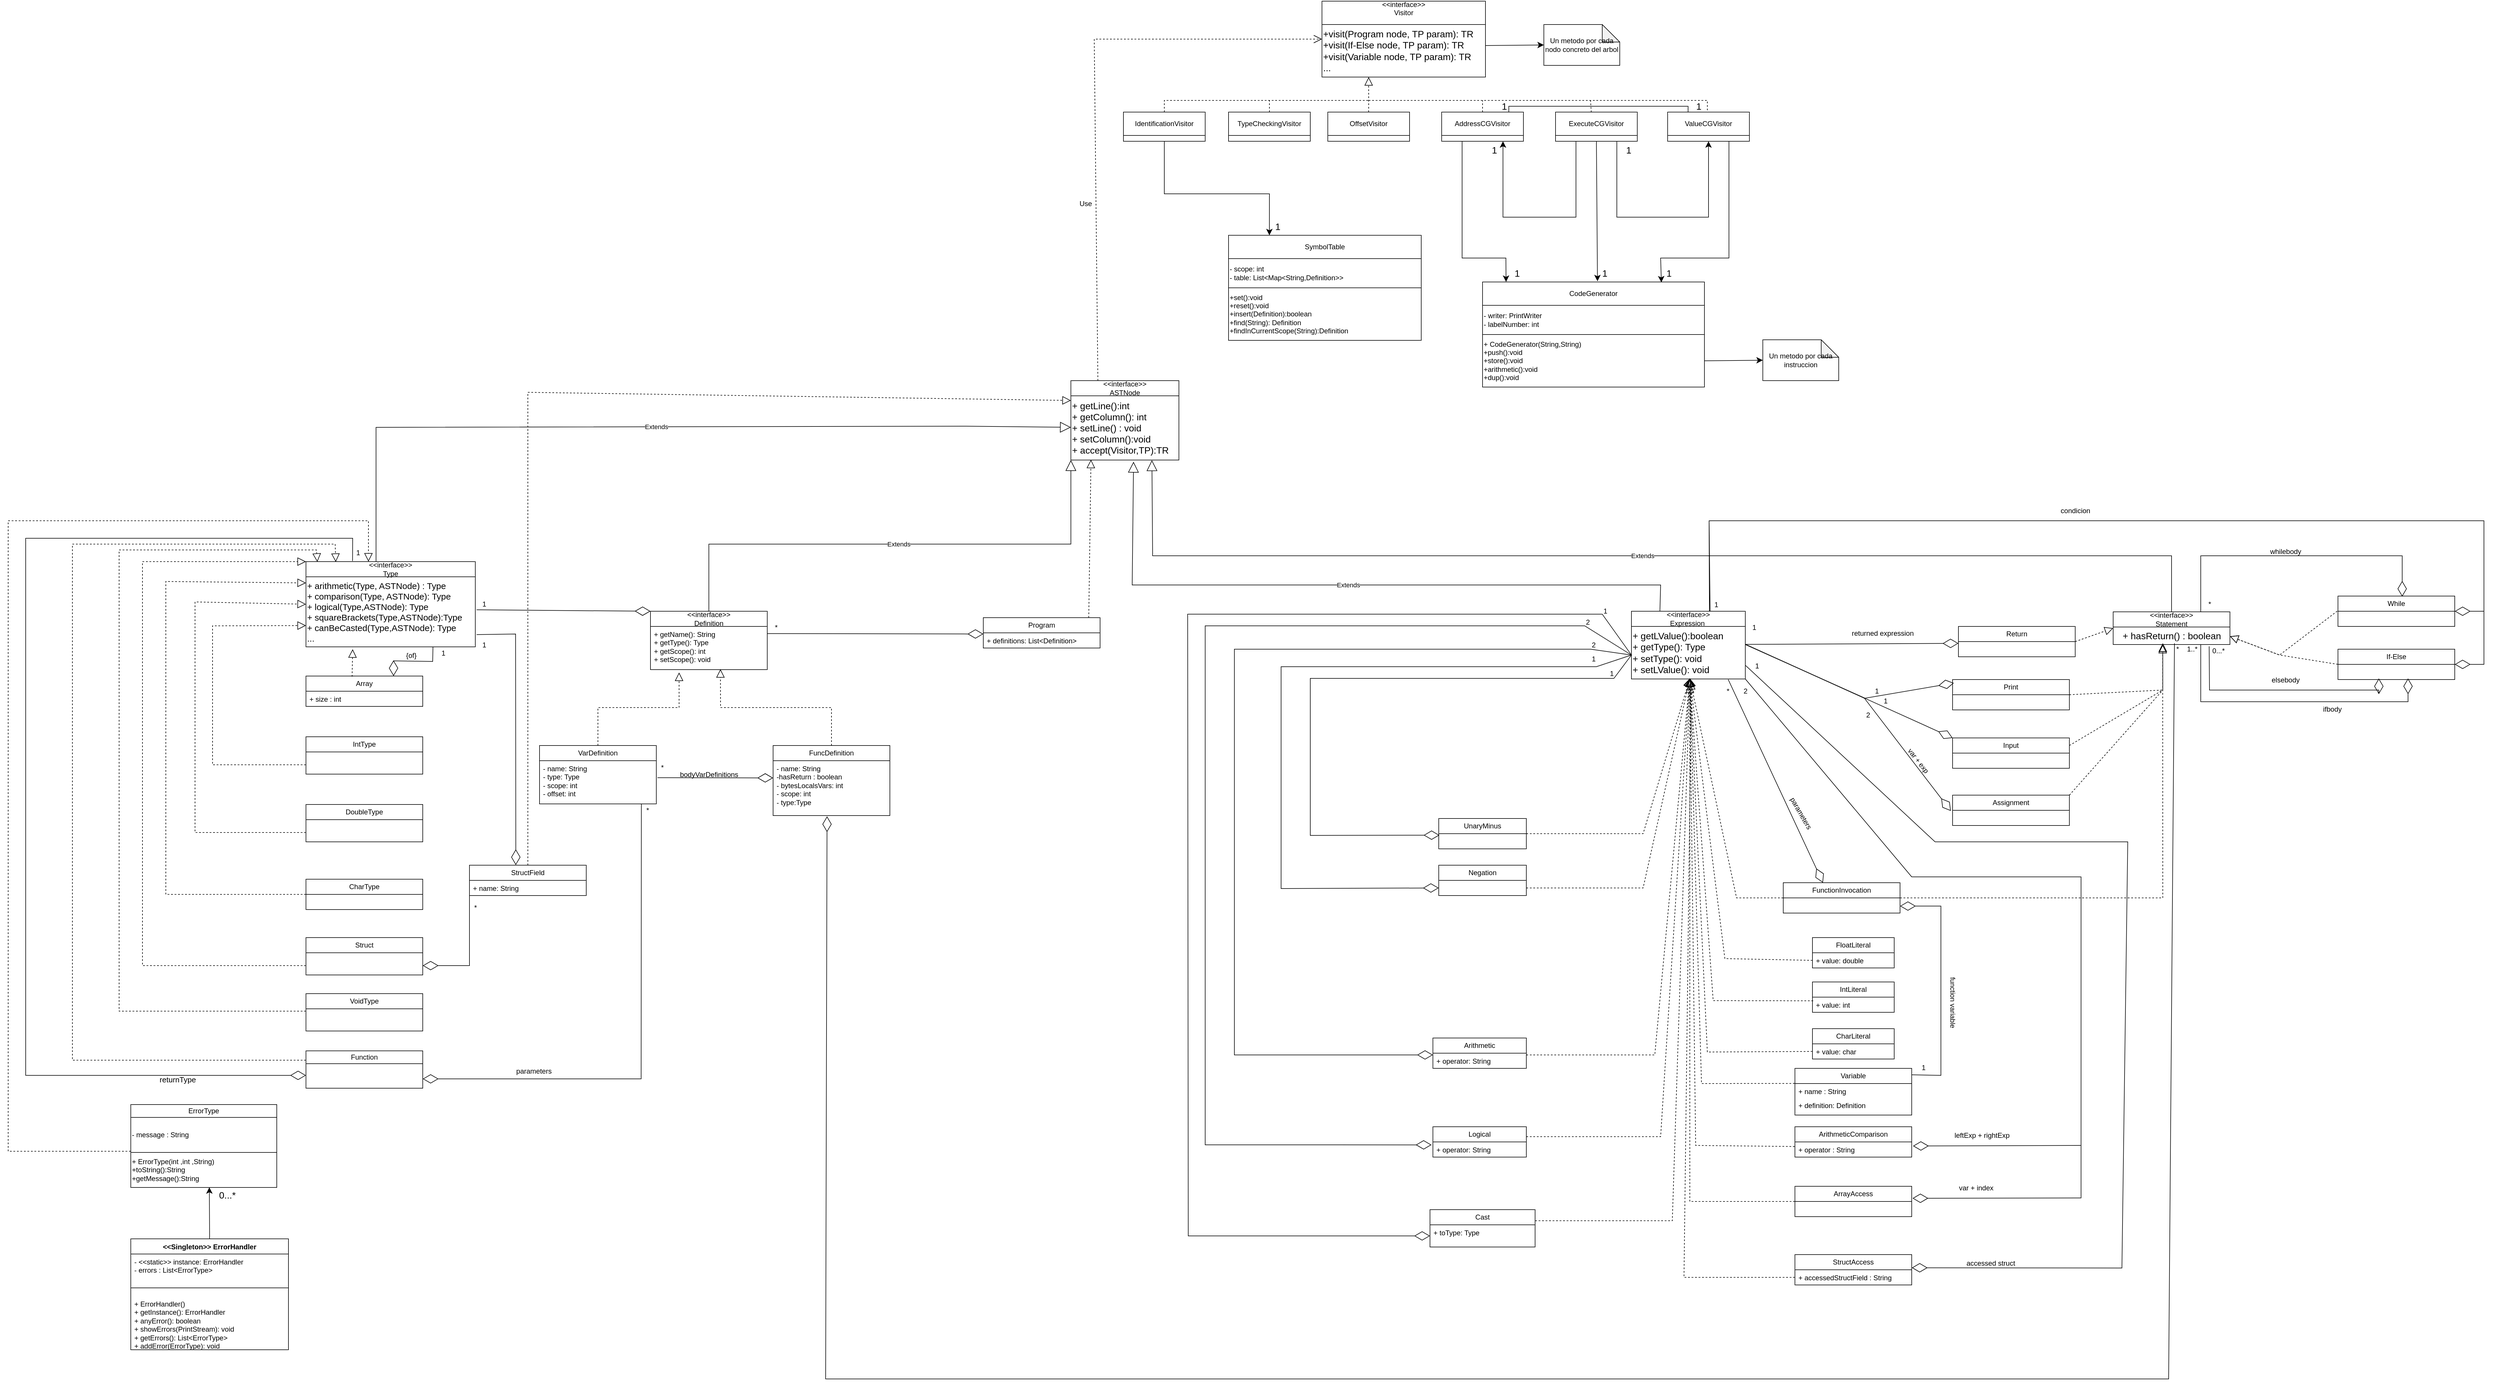 <mxfile version="24.4.8" type="device">
  <diagram name="Page-1" id="ns6RMSzfC811Uu8dzfaI">
    <mxGraphModel dx="3678" dy="2380" grid="1" gridSize="10" guides="1" tooltips="1" connect="1" arrows="1" fold="1" page="1" pageScale="1" pageWidth="850" pageHeight="1100" math="0" shadow="0">
      <root>
        <mxCell id="0" />
        <mxCell id="1" parent="0" />
        <mxCell id="FAkUsaZGZG2PvM44AubE-22" value="&amp;lt;&amp;lt;interface&amp;gt;&amp;gt;&lt;br&gt;Expression&amp;nbsp;" style="swimlane;fontStyle=0;childLayout=stackLayout;horizontal=1;startSize=26;fillColor=none;horizontalStack=0;resizeParent=1;resizeParentMax=0;resizeLast=0;collapsible=1;marginBottom=0;whiteSpace=wrap;html=1;" parent="1" vertex="1">
          <mxGeometry x="430" y="75" width="195" height="116" as="geometry" />
        </mxCell>
        <mxCell id="BquwC9nCV2sQ97Ao1stO-7" value="+ getLValue():boolean&lt;div&gt;+ getType(): Type&lt;/div&gt;&lt;div&gt;+ setType(): void&lt;/div&gt;&lt;div&gt;+ setLValue(): void&lt;/div&gt;" style="text;html=1;align=left;verticalAlign=middle;resizable=0;points=[];autosize=1;strokeColor=none;fillColor=none;fontSize=16;" vertex="1" parent="FAkUsaZGZG2PvM44AubE-22">
          <mxGeometry y="26" width="195" height="90" as="geometry" />
        </mxCell>
        <mxCell id="FAkUsaZGZG2PvM44AubE-34" value="IntLiteral" style="swimlane;fontStyle=0;childLayout=stackLayout;horizontal=1;startSize=26;fillColor=none;horizontalStack=0;resizeParent=1;resizeParentMax=0;resizeLast=0;collapsible=1;marginBottom=0;whiteSpace=wrap;html=1;" parent="1" vertex="1">
          <mxGeometry x="740" y="710" width="140" height="52" as="geometry" />
        </mxCell>
        <mxCell id="FAkUsaZGZG2PvM44AubE-35" value="+ value: int" style="text;strokeColor=none;fillColor=none;align=left;verticalAlign=top;spacingLeft=4;spacingRight=4;overflow=hidden;rotatable=0;points=[[0,0.5],[1,0.5]];portConstraint=eastwest;whiteSpace=wrap;html=1;" parent="FAkUsaZGZG2PvM44AubE-34" vertex="1">
          <mxGeometry y="26" width="140" height="26" as="geometry" />
        </mxCell>
        <mxCell id="FAkUsaZGZG2PvM44AubE-38" value="&amp;lt;&amp;lt;interface&amp;gt;&amp;gt;&lt;br&gt;Statement" style="swimlane;fontStyle=0;childLayout=stackLayout;horizontal=1;startSize=26;fillColor=none;horizontalStack=0;resizeParent=1;resizeParentMax=0;resizeLast=0;collapsible=1;marginBottom=0;whiteSpace=wrap;html=1;" parent="1" vertex="1">
          <mxGeometry x="1255" y="76" width="200" height="56" as="geometry" />
        </mxCell>
        <mxCell id="BquwC9nCV2sQ97Ao1stO-8" value="+ hasReturn() : boolean" style="text;html=1;align=center;verticalAlign=middle;resizable=0;points=[];autosize=1;strokeColor=none;fillColor=none;fontSize=16;" vertex="1" parent="FAkUsaZGZG2PvM44AubE-38">
          <mxGeometry y="26" width="200" height="30" as="geometry" />
        </mxCell>
        <mxCell id="FAkUsaZGZG2PvM44AubE-42" value="Assignment" style="swimlane;fontStyle=0;childLayout=stackLayout;horizontal=1;startSize=26;fillColor=none;horizontalStack=0;resizeParent=1;resizeParentMax=0;resizeLast=0;collapsible=1;marginBottom=0;whiteSpace=wrap;html=1;" parent="1" vertex="1">
          <mxGeometry x="980" y="390" width="200" height="52" as="geometry" />
        </mxCell>
        <mxCell id="FAkUsaZGZG2PvM44AubE-50" value="Arithmetic" style="swimlane;fontStyle=0;childLayout=stackLayout;horizontal=1;startSize=26;fillColor=none;horizontalStack=0;resizeParent=1;resizeParentMax=0;resizeLast=0;collapsible=1;marginBottom=0;whiteSpace=wrap;html=1;" parent="1" vertex="1">
          <mxGeometry x="90" y="806" width="160" height="52" as="geometry" />
        </mxCell>
        <mxCell id="FAkUsaZGZG2PvM44AubE-51" value="+ operator: String" style="text;strokeColor=none;fillColor=none;align=left;verticalAlign=top;spacingLeft=4;spacingRight=4;overflow=hidden;rotatable=0;points=[[0,0.5],[1,0.5]];portConstraint=eastwest;whiteSpace=wrap;html=1;" parent="FAkUsaZGZG2PvM44AubE-50" vertex="1">
          <mxGeometry y="26" width="160" height="26" as="geometry" />
        </mxCell>
        <mxCell id="FAkUsaZGZG2PvM44AubE-58" value="&amp;lt;&amp;lt;interface&amp;gt;&amp;gt;&lt;br&gt;ASTNode" style="swimlane;fontStyle=0;childLayout=stackLayout;horizontal=1;startSize=26;fillColor=none;horizontalStack=0;resizeParent=1;resizeParentMax=0;resizeLast=0;collapsible=1;marginBottom=0;whiteSpace=wrap;html=1;" parent="1" vertex="1">
          <mxGeometry x="-530" y="-320" width="185" height="136" as="geometry" />
        </mxCell>
        <mxCell id="BquwC9nCV2sQ97Ao1stO-1" value="+ getLine():int&lt;div&gt;+ getColumn(): int&lt;/div&gt;&lt;div style=&quot;&quot;&gt;+ setLine() : void&lt;/div&gt;&lt;div style=&quot;&quot;&gt;+ setColumn():void&lt;/div&gt;&lt;div&gt;+ accept(Visitor,TP):TR&lt;/div&gt;" style="text;html=1;align=left;verticalAlign=middle;resizable=0;points=[];autosize=1;strokeColor=none;fillColor=none;fontSize=16;" vertex="1" parent="FAkUsaZGZG2PvM44AubE-58">
          <mxGeometry y="26" width="185" height="110" as="geometry" />
        </mxCell>
        <mxCell id="FAkUsaZGZG2PvM44AubE-104" value="FloatLiteral" style="swimlane;fontStyle=0;childLayout=stackLayout;horizontal=1;startSize=26;fillColor=none;horizontalStack=0;resizeParent=1;resizeParentMax=0;resizeLast=0;collapsible=1;marginBottom=0;whiteSpace=wrap;html=1;" parent="1" vertex="1">
          <mxGeometry x="740" y="634" width="140" height="52" as="geometry" />
        </mxCell>
        <mxCell id="FAkUsaZGZG2PvM44AubE-105" value="+ value: double" style="text;strokeColor=none;fillColor=none;align=left;verticalAlign=top;spacingLeft=4;spacingRight=4;overflow=hidden;rotatable=0;points=[[0,0.5],[1,0.5]];portConstraint=eastwest;whiteSpace=wrap;html=1;" parent="FAkUsaZGZG2PvM44AubE-104" vertex="1">
          <mxGeometry y="26" width="140" height="26" as="geometry" />
        </mxCell>
        <mxCell id="FAkUsaZGZG2PvM44AubE-107" value="CharLiteral" style="swimlane;fontStyle=0;childLayout=stackLayout;horizontal=1;startSize=26;fillColor=none;horizontalStack=0;resizeParent=1;resizeParentMax=0;resizeLast=0;collapsible=1;marginBottom=0;whiteSpace=wrap;html=1;" parent="1" vertex="1">
          <mxGeometry x="740" y="790" width="140" height="52" as="geometry" />
        </mxCell>
        <mxCell id="FAkUsaZGZG2PvM44AubE-108" value="+ value: char" style="text;strokeColor=none;fillColor=none;align=left;verticalAlign=top;spacingLeft=4;spacingRight=4;overflow=hidden;rotatable=0;points=[[0,0.5],[1,0.5]];portConstraint=eastwest;whiteSpace=wrap;html=1;" parent="FAkUsaZGZG2PvM44AubE-107" vertex="1">
          <mxGeometry y="26" width="140" height="26" as="geometry" />
        </mxCell>
        <mxCell id="FAkUsaZGZG2PvM44AubE-112" value="Logical" style="swimlane;fontStyle=0;childLayout=stackLayout;horizontal=1;startSize=26;fillColor=none;horizontalStack=0;resizeParent=1;resizeParentMax=0;resizeLast=0;collapsible=1;marginBottom=0;whiteSpace=wrap;html=1;" parent="1" vertex="1">
          <mxGeometry x="90" y="958" width="160" height="52" as="geometry" />
        </mxCell>
        <mxCell id="FAkUsaZGZG2PvM44AubE-113" value="+ operator: String" style="text;strokeColor=none;fillColor=none;align=left;verticalAlign=top;spacingLeft=4;spacingRight=4;overflow=hidden;rotatable=0;points=[[0,0.5],[1,0.5]];portConstraint=eastwest;whiteSpace=wrap;html=1;" parent="FAkUsaZGZG2PvM44AubE-112" vertex="1">
          <mxGeometry y="26" width="160" height="26" as="geometry" />
        </mxCell>
        <mxCell id="FAkUsaZGZG2PvM44AubE-133" value="Cast" style="swimlane;fontStyle=0;childLayout=stackLayout;horizontal=1;startSize=26;fillColor=none;horizontalStack=0;resizeParent=1;resizeParentMax=0;resizeLast=0;collapsible=1;marginBottom=0;whiteSpace=wrap;html=1;" parent="1" vertex="1">
          <mxGeometry x="85" y="1100" width="180" height="64" as="geometry" />
        </mxCell>
        <mxCell id="FAkUsaZGZG2PvM44AubE-135" value="+ toType: Type" style="text;strokeColor=none;fillColor=none;align=left;verticalAlign=top;spacingLeft=4;spacingRight=4;overflow=hidden;rotatable=0;points=[[0,0.5],[1,0.5]];portConstraint=eastwest;whiteSpace=wrap;html=1;" parent="FAkUsaZGZG2PvM44AubE-133" vertex="1">
          <mxGeometry y="26" width="180" height="38" as="geometry" />
        </mxCell>
        <mxCell id="FAkUsaZGZG2PvM44AubE-149" value="Print" style="swimlane;fontStyle=0;childLayout=stackLayout;horizontal=1;startSize=26;fillColor=none;horizontalStack=0;resizeParent=1;resizeParentMax=0;resizeLast=0;collapsible=1;marginBottom=0;whiteSpace=wrap;html=1;" parent="1" vertex="1">
          <mxGeometry x="980" y="192" width="200" height="52" as="geometry" />
        </mxCell>
        <mxCell id="FAkUsaZGZG2PvM44AubE-155" value="Input" style="swimlane;fontStyle=0;childLayout=stackLayout;horizontal=1;startSize=26;fillColor=none;horizontalStack=0;resizeParent=1;resizeParentMax=0;resizeLast=0;collapsible=1;marginBottom=0;whiteSpace=wrap;html=1;" parent="1" vertex="1">
          <mxGeometry x="980" y="292" width="200" height="52" as="geometry" />
        </mxCell>
        <mxCell id="FAkUsaZGZG2PvM44AubE-167" value="If-Else" style="swimlane;fontStyle=0;childLayout=stackLayout;horizontal=1;startSize=26;fillColor=none;horizontalStack=0;resizeParent=1;resizeParentMax=0;resizeLast=0;collapsible=1;marginBottom=0;whiteSpace=wrap;html=1;" parent="1" vertex="1">
          <mxGeometry x="1640" y="140" width="200" height="52" as="geometry" />
        </mxCell>
        <mxCell id="FAkUsaZGZG2PvM44AubE-169" value="While" style="swimlane;fontStyle=0;childLayout=stackLayout;horizontal=1;startSize=26;fillColor=none;horizontalStack=0;resizeParent=1;resizeParentMax=0;resizeLast=0;collapsible=1;marginBottom=0;whiteSpace=wrap;html=1;" parent="1" vertex="1">
          <mxGeometry x="1640" y="49" width="200" height="52" as="geometry" />
        </mxCell>
        <mxCell id="FAkUsaZGZG2PvM44AubE-179" value="Return" style="swimlane;fontStyle=0;childLayout=stackLayout;horizontal=1;startSize=26;fillColor=none;horizontalStack=0;resizeParent=1;resizeParentMax=0;resizeLast=0;collapsible=1;marginBottom=0;whiteSpace=wrap;html=1;" parent="1" vertex="1">
          <mxGeometry x="990" y="101" width="200" height="52" as="geometry" />
        </mxCell>
        <mxCell id="FAkUsaZGZG2PvM44AubE-196" value="Program" style="swimlane;fontStyle=0;childLayout=stackLayout;horizontal=1;startSize=26;fillColor=none;horizontalStack=0;resizeParent=1;resizeParentMax=0;resizeLast=0;collapsible=1;marginBottom=0;whiteSpace=wrap;html=1;" parent="1" vertex="1">
          <mxGeometry x="-680" y="86" width="200" height="52" as="geometry" />
        </mxCell>
        <mxCell id="FAkUsaZGZG2PvM44AubE-197" value="+ definitions: List&amp;lt;Definition&amp;gt;" style="text;strokeColor=none;fillColor=none;align=left;verticalAlign=top;spacingLeft=4;spacingRight=4;overflow=hidden;rotatable=0;points=[[0,0.5],[1,0.5]];portConstraint=eastwest;whiteSpace=wrap;html=1;" parent="FAkUsaZGZG2PvM44AubE-196" vertex="1">
          <mxGeometry y="26" width="200" height="26" as="geometry" />
        </mxCell>
        <mxCell id="FAkUsaZGZG2PvM44AubE-201" value="&amp;lt;&amp;lt;interface&amp;gt;&amp;gt;&lt;br&gt;Definition" style="swimlane;fontStyle=0;childLayout=stackLayout;horizontal=1;startSize=26;fillColor=none;horizontalStack=0;resizeParent=1;resizeParentMax=0;resizeLast=0;collapsible=1;marginBottom=0;whiteSpace=wrap;html=1;" parent="1" vertex="1">
          <mxGeometry x="-1250" y="75" width="200" height="100" as="geometry" />
        </mxCell>
        <mxCell id="FAkUsaZGZG2PvM44AubE-206" value="+ getName(): String&lt;div&gt;+ getType(): Type&amp;nbsp;&lt;div&gt;+ getScope(): int&lt;/div&gt;&lt;/div&gt;&lt;div&gt;+ setScope(): void&lt;/div&gt;" style="text;strokeColor=none;fillColor=none;align=left;verticalAlign=top;spacingLeft=4;spacingRight=4;overflow=hidden;rotatable=0;points=[[0,0.5],[1,0.5]];portConstraint=eastwest;whiteSpace=wrap;html=1;" parent="FAkUsaZGZG2PvM44AubE-201" vertex="1">
          <mxGeometry y="26" width="200" height="74" as="geometry" />
        </mxCell>
        <mxCell id="FAkUsaZGZG2PvM44AubE-208" value="&amp;lt;&amp;lt;interface&amp;gt;&amp;gt;&lt;br&gt;Type" style="swimlane;fontStyle=0;childLayout=stackLayout;horizontal=1;startSize=26;fillColor=none;horizontalStack=0;resizeParent=1;resizeParentMax=0;resizeLast=0;collapsible=1;marginBottom=0;whiteSpace=wrap;html=1;" parent="1" vertex="1">
          <mxGeometry x="-1840" y="-10" width="290" height="146" as="geometry" />
        </mxCell>
        <mxCell id="BquwC9nCV2sQ97Ao1stO-6" value="&lt;font style=&quot;font-size: 15px;&quot;&gt;+ arithmetic(Type, ASTNode) : Type&lt;/font&gt;&lt;div style=&quot;font-size: 15px;&quot;&gt;&lt;font style=&quot;font-size: 15px;&quot;&gt;+ comparison(Type, ASTNode): Type&lt;/font&gt;&lt;/div&gt;&lt;div style=&quot;font-size: 15px;&quot;&gt;&lt;font style=&quot;font-size: 15px;&quot;&gt;+ logical(Type,ASTNode): Type&lt;/font&gt;&lt;/div&gt;&lt;div style=&quot;font-size: 15px;&quot;&gt;&lt;font style=&quot;font-size: 15px;&quot;&gt;+ squareBrackets(Type,ASTNode):Type&lt;/font&gt;&lt;/div&gt;&lt;div style=&quot;font-size: 15px;&quot;&gt;&lt;font style=&quot;font-size: 15px;&quot;&gt;+ canBeCasted(Type,ASTNode): Type&lt;/font&gt;&lt;/div&gt;&lt;div style=&quot;font-size: 15px;&quot;&gt;...&lt;/div&gt;" style="text;html=1;align=left;verticalAlign=middle;resizable=0;points=[];autosize=1;strokeColor=none;fillColor=none;fontSize=16;" vertex="1" parent="FAkUsaZGZG2PvM44AubE-208">
          <mxGeometry y="26" width="290" height="120" as="geometry" />
        </mxCell>
        <mxCell id="FAkUsaZGZG2PvM44AubE-212" value="FuncDefinition" style="swimlane;fontStyle=0;childLayout=stackLayout;horizontal=1;startSize=26;fillColor=none;horizontalStack=0;resizeParent=1;resizeParentMax=0;resizeLast=0;collapsible=1;marginBottom=0;whiteSpace=wrap;html=1;" parent="1" vertex="1">
          <mxGeometry x="-1040" y="305" width="200" height="120" as="geometry" />
        </mxCell>
        <mxCell id="FAkUsaZGZG2PvM44AubE-213" value="- name: String&lt;div&gt;-hasReturn : boolean&lt;/div&gt;&lt;div&gt;- bytesLocalsVars: int&lt;/div&gt;&lt;div&gt;- scope: int&lt;/div&gt;&lt;div&gt;- type:Type&lt;/div&gt;&lt;div&gt;&lt;br&gt;&lt;/div&gt;" style="text;strokeColor=none;fillColor=none;align=left;verticalAlign=top;spacingLeft=4;spacingRight=4;overflow=hidden;rotatable=0;points=[[0,0.5],[1,0.5]];portConstraint=eastwest;whiteSpace=wrap;html=1;" parent="FAkUsaZGZG2PvM44AubE-212" vertex="1">
          <mxGeometry y="26" width="200" height="94" as="geometry" />
        </mxCell>
        <mxCell id="FAkUsaZGZG2PvM44AubE-217" value="VarDefinition" style="swimlane;fontStyle=0;childLayout=stackLayout;horizontal=1;startSize=26;fillColor=none;horizontalStack=0;resizeParent=1;resizeParentMax=0;resizeLast=0;collapsible=1;marginBottom=0;whiteSpace=wrap;html=1;" parent="1" vertex="1">
          <mxGeometry x="-1440" y="305" width="200" height="100" as="geometry" />
        </mxCell>
        <mxCell id="FAkUsaZGZG2PvM44AubE-223" value="- name: String&lt;div&gt;- type: Type&lt;/div&gt;&lt;div&gt;- scope: int&lt;/div&gt;&lt;div&gt;- offset: int&lt;/div&gt;" style="text;strokeColor=none;fillColor=none;align=left;verticalAlign=top;spacingLeft=4;spacingRight=4;overflow=hidden;rotatable=0;points=[[0,0.5],[1,0.5]];portConstraint=eastwest;whiteSpace=wrap;html=1;" parent="FAkUsaZGZG2PvM44AubE-217" vertex="1">
          <mxGeometry y="26" width="200" height="74" as="geometry" />
        </mxCell>
        <mxCell id="FAkUsaZGZG2PvM44AubE-225" value="CharType" style="swimlane;fontStyle=0;childLayout=stackLayout;horizontal=1;startSize=26;fillColor=none;horizontalStack=0;resizeParent=1;resizeParentMax=0;resizeLast=0;collapsible=1;marginBottom=0;whiteSpace=wrap;html=1;" parent="1" vertex="1">
          <mxGeometry x="-1840" y="534" width="200" height="52" as="geometry" />
        </mxCell>
        <mxCell id="FAkUsaZGZG2PvM44AubE-228" value="DoubleType" style="swimlane;fontStyle=0;childLayout=stackLayout;horizontal=1;startSize=26;fillColor=none;horizontalStack=0;resizeParent=1;resizeParentMax=0;resizeLast=0;collapsible=1;marginBottom=0;whiteSpace=wrap;html=1;" parent="1" vertex="1">
          <mxGeometry x="-1840" y="406" width="200" height="64" as="geometry" />
        </mxCell>
        <mxCell id="FAkUsaZGZG2PvM44AubE-231" value="IntType" style="swimlane;fontStyle=0;childLayout=stackLayout;horizontal=1;startSize=26;fillColor=none;horizontalStack=0;resizeParent=1;resizeParentMax=0;resizeLast=0;collapsible=1;marginBottom=0;whiteSpace=wrap;html=1;" parent="1" vertex="1">
          <mxGeometry x="-1840" y="290" width="200" height="64" as="geometry" />
        </mxCell>
        <mxCell id="FAkUsaZGZG2PvM44AubE-234" value="Array" style="swimlane;fontStyle=0;childLayout=stackLayout;horizontal=1;startSize=26;fillColor=none;horizontalStack=0;resizeParent=1;resizeParentMax=0;resizeLast=0;collapsible=1;marginBottom=0;whiteSpace=wrap;html=1;" parent="1" vertex="1">
          <mxGeometry x="-1840" y="186" width="200" height="52" as="geometry" />
        </mxCell>
        <mxCell id="Sy_DSqM4i9NWk4qRg7zx-35" value="+ size : int" style="text;strokeColor=none;fillColor=none;align=left;verticalAlign=top;spacingLeft=4;spacingRight=4;overflow=hidden;rotatable=0;points=[[0,0.5],[1,0.5]];portConstraint=eastwest;whiteSpace=wrap;html=1;" parent="FAkUsaZGZG2PvM44AubE-234" vertex="1">
          <mxGeometry y="26" width="200" height="26" as="geometry" />
        </mxCell>
        <mxCell id="FAkUsaZGZG2PvM44AubE-242" value="Struct&lt;br&gt;" style="swimlane;fontStyle=0;childLayout=stackLayout;horizontal=1;startSize=26;fillColor=none;horizontalStack=0;resizeParent=1;resizeParentMax=0;resizeLast=0;collapsible=1;marginBottom=0;whiteSpace=wrap;html=1;" parent="1" vertex="1">
          <mxGeometry x="-1840" y="634" width="200" height="64" as="geometry" />
        </mxCell>
        <mxCell id="8RB7QZ8BZa0TU43bnUEe-1" value="" style="endArrow=block;dashed=1;endFill=0;endSize=12;html=1;rounded=0;entryX=0.245;entryY=1.101;entryDx=0;entryDy=0;entryPerimeter=0;exitX=0.5;exitY=0;exitDx=0;exitDy=0;" parent="1" source="FAkUsaZGZG2PvM44AubE-217" edge="1">
          <mxGeometry width="160" relative="1" as="geometry">
            <mxPoint x="-1400" y="479" as="sourcePoint" />
            <mxPoint x="-1201" y="179.848" as="targetPoint" />
            <Array as="points">
              <mxPoint x="-1340" y="240" />
              <mxPoint x="-1201" y="240" />
            </Array>
          </mxGeometry>
        </mxCell>
        <mxCell id="8RB7QZ8BZa0TU43bnUEe-2" value="" style="endArrow=block;dashed=1;endFill=0;endSize=12;html=1;rounded=0;entryX=0.599;entryY=0.982;entryDx=0;entryDy=0;entryPerimeter=0;exitX=0.5;exitY=0;exitDx=0;exitDy=0;" parent="1" source="FAkUsaZGZG2PvM44AubE-212" edge="1">
          <mxGeometry width="160" relative="1" as="geometry">
            <mxPoint x="-1250" y="279" as="sourcePoint" />
            <mxPoint x="-1130.2" y="174.136" as="targetPoint" />
            <Array as="points">
              <mxPoint x="-940" y="240" />
              <mxPoint x="-1130" y="240" />
            </Array>
          </mxGeometry>
        </mxCell>
        <mxCell id="8RB7QZ8BZa0TU43bnUEe-3" value="" style="endArrow=block;dashed=1;endFill=0;endSize=12;html=1;rounded=0;exitX=0.395;exitY=0.019;exitDx=0;exitDy=0;exitPerimeter=0;" parent="1" source="FAkUsaZGZG2PvM44AubE-234" edge="1">
          <mxGeometry width="160" relative="1" as="geometry">
            <mxPoint x="-1844" y="258" as="sourcePoint" />
            <mxPoint x="-1760" y="140" as="targetPoint" />
            <Array as="points" />
          </mxGeometry>
        </mxCell>
        <mxCell id="8RB7QZ8BZa0TU43bnUEe-4" value="" style="endArrow=block;dashed=1;endFill=0;endSize=12;html=1;rounded=0;exitX=0;exitY=0.75;exitDx=0;exitDy=0;entryX=0;entryY=0.75;entryDx=0;entryDy=0;" parent="1" source="FAkUsaZGZG2PvM44AubE-231" target="FAkUsaZGZG2PvM44AubE-208" edge="1">
          <mxGeometry width="160" relative="1" as="geometry">
            <mxPoint x="-1890" y="280" as="sourcePoint" />
            <mxPoint x="-1780" y="129" as="targetPoint" />
            <Array as="points">
              <mxPoint x="-2000" y="338" />
              <mxPoint x="-2000" y="100" />
            </Array>
          </mxGeometry>
        </mxCell>
        <mxCell id="8RB7QZ8BZa0TU43bnUEe-5" value="" style="endArrow=block;dashed=1;endFill=0;endSize=12;html=1;rounded=0;exitX=0;exitY=0.75;exitDx=0;exitDy=0;entryX=0;entryY=0.5;entryDx=0;entryDy=0;" parent="1" source="FAkUsaZGZG2PvM44AubE-228" target="FAkUsaZGZG2PvM44AubE-208" edge="1">
          <mxGeometry width="160" relative="1" as="geometry">
            <mxPoint x="-1960" y="252" as="sourcePoint" />
            <mxPoint x="-1840" y="109" as="targetPoint" />
            <Array as="points">
              <mxPoint x="-2030" y="454" />
              <mxPoint x="-2030" y="59" />
            </Array>
          </mxGeometry>
        </mxCell>
        <mxCell id="8RB7QZ8BZa0TU43bnUEe-6" value="" style="endArrow=block;dashed=1;endFill=0;endSize=12;html=1;rounded=0;exitX=0;exitY=0.5;exitDx=0;exitDy=0;entryX=0;entryY=0.25;entryDx=0;entryDy=0;" parent="1" source="FAkUsaZGZG2PvM44AubE-225" target="FAkUsaZGZG2PvM44AubE-208" edge="1">
          <mxGeometry width="160" relative="1" as="geometry">
            <mxPoint x="-2100" y="360" as="sourcePoint" />
            <mxPoint x="-1840" y="109" as="targetPoint" />
            <Array as="points">
              <mxPoint x="-2080" y="560" />
              <mxPoint x="-2080" y="24" />
            </Array>
          </mxGeometry>
        </mxCell>
        <mxCell id="8RB7QZ8BZa0TU43bnUEe-7" value="" style="endArrow=block;dashed=1;endFill=0;endSize=12;html=1;rounded=0;exitX=0;exitY=0.75;exitDx=0;exitDy=0;entryX=0;entryY=0;entryDx=0;entryDy=0;" parent="1" source="FAkUsaZGZG2PvM44AubE-242" target="FAkUsaZGZG2PvM44AubE-208" edge="1">
          <mxGeometry width="160" relative="1" as="geometry">
            <mxPoint x="-1890" y="663" as="sourcePoint" />
            <mxPoint x="-1900" y="127" as="targetPoint" />
            <Array as="points">
              <mxPoint x="-2120" y="682" />
              <mxPoint x="-2120" y="-10" />
            </Array>
          </mxGeometry>
        </mxCell>
        <mxCell id="8RB7QZ8BZa0TU43bnUEe-8" value="Extends" style="endArrow=block;endSize=16;endFill=0;html=1;rounded=0;" parent="1" target="BquwC9nCV2sQ97Ao1stO-1" edge="1">
          <mxGeometry width="160" relative="1" as="geometry">
            <mxPoint x="-1720" y="-10" as="sourcePoint" />
            <mxPoint x="-850" y="-90" as="targetPoint" />
            <Array as="points">
              <mxPoint x="-1720" y="-240" />
              <mxPoint x="-710" y="-242" />
            </Array>
          </mxGeometry>
        </mxCell>
        <mxCell id="8RB7QZ8BZa0TU43bnUEe-9" value="Extends" style="endArrow=block;endSize=16;endFill=0;html=1;rounded=0;exitX=0.5;exitY=0;exitDx=0;exitDy=0;entryX=0;entryY=1;entryDx=0;entryDy=0;" parent="1" source="FAkUsaZGZG2PvM44AubE-201" target="FAkUsaZGZG2PvM44AubE-58" edge="1">
          <mxGeometry width="160" relative="1" as="geometry">
            <mxPoint x="-1253" y="82" as="sourcePoint" />
            <mxPoint x="-510" y="-210" as="targetPoint" />
            <Array as="points">
              <mxPoint x="-1150" y="-40" />
              <mxPoint x="-530" y="-40" />
            </Array>
          </mxGeometry>
        </mxCell>
        <mxCell id="8RB7QZ8BZa0TU43bnUEe-11" value="Extends" style="endArrow=block;endSize=16;endFill=0;html=1;rounded=0;exitX=0.25;exitY=0;exitDx=0;exitDy=0;entryX=0.58;entryY=1.026;entryDx=0;entryDy=0;entryPerimeter=0;" parent="1" source="FAkUsaZGZG2PvM44AubE-22" target="BquwC9nCV2sQ97Ao1stO-1" edge="1">
          <mxGeometry width="160" relative="1" as="geometry">
            <mxPoint x="-680" y="86" as="sourcePoint" />
            <mxPoint x="-450" y="-206" as="targetPoint" />
            <Array as="points">
              <mxPoint x="480" y="30" />
              <mxPoint x="-425" y="30" />
            </Array>
          </mxGeometry>
        </mxCell>
        <mxCell id="8RB7QZ8BZa0TU43bnUEe-12" value="Extends" style="endArrow=block;endSize=16;endFill=0;html=1;rounded=0;exitX=0.5;exitY=0;exitDx=0;exitDy=0;entryX=0.75;entryY=1.002;entryDx=0;entryDy=0;entryPerimeter=0;" parent="1" source="FAkUsaZGZG2PvM44AubE-38" target="BquwC9nCV2sQ97Ao1stO-1" edge="1">
          <mxGeometry width="160" relative="1" as="geometry">
            <mxPoint x="-670" y="96" as="sourcePoint" />
            <mxPoint x="-440" y="-196" as="targetPoint" />
            <Array as="points">
              <mxPoint x="1355" y="-20" />
              <mxPoint x="-390" y="-20" />
            </Array>
          </mxGeometry>
        </mxCell>
        <mxCell id="8RB7QZ8BZa0TU43bnUEe-15" value="" style="endArrow=block;dashed=1;endFill=0;endSize=12;html=1;rounded=0;exitX=1;exitY=0.5;exitDx=0;exitDy=0;" parent="1" source="FAkUsaZGZG2PvM44AubE-26" edge="1">
          <mxGeometry width="160" relative="1" as="geometry">
            <mxPoint x="150" y="589" as="sourcePoint" />
            <mxPoint x="530" y="190" as="targetPoint" />
            <Array as="points">
              <mxPoint x="450" y="456" />
            </Array>
          </mxGeometry>
        </mxCell>
        <mxCell id="8RB7QZ8BZa0TU43bnUEe-16" value="" style="endArrow=block;dashed=1;endFill=0;endSize=12;html=1;rounded=0;exitX=1;exitY=0.5;exitDx=0;exitDy=0;" parent="1" edge="1">
          <mxGeometry width="160" relative="1" as="geometry">
            <mxPoint x="250" y="549.0" as="sourcePoint" />
            <mxPoint x="530" y="190" as="targetPoint" />
            <Array as="points">
              <mxPoint x="450" y="549" />
            </Array>
          </mxGeometry>
        </mxCell>
        <mxCell id="8RB7QZ8BZa0TU43bnUEe-17" value="" style="endArrow=block;dashed=1;endFill=0;endSize=12;html=1;rounded=0;exitX=1;exitY=0.5;exitDx=0;exitDy=0;" parent="1" edge="1">
          <mxGeometry width="160" relative="1" as="geometry">
            <mxPoint x="250" y="835" as="sourcePoint" />
            <mxPoint x="530" y="190" as="targetPoint" />
            <Array as="points">
              <mxPoint x="470" y="835" />
            </Array>
          </mxGeometry>
        </mxCell>
        <mxCell id="8RB7QZ8BZa0TU43bnUEe-18" value="" style="endArrow=block;dashed=1;endFill=0;endSize=12;html=1;rounded=0;exitX=1;exitY=0.5;exitDx=0;exitDy=0;" parent="1" edge="1">
          <mxGeometry width="160" relative="1" as="geometry">
            <mxPoint x="250" y="975" as="sourcePoint" />
            <mxPoint x="530" y="190" as="targetPoint" />
            <Array as="points">
              <mxPoint x="480" y="975" />
            </Array>
          </mxGeometry>
        </mxCell>
        <mxCell id="8RB7QZ8BZa0TU43bnUEe-19" value="" style="endArrow=block;dashed=1;endFill=0;endSize=12;html=1;rounded=0;exitX=1;exitY=0.5;exitDx=0;exitDy=0;" parent="1" edge="1">
          <mxGeometry width="160" relative="1" as="geometry">
            <mxPoint x="265" y="1119.0" as="sourcePoint" />
            <mxPoint x="530" y="190" as="targetPoint" />
            <Array as="points">
              <mxPoint x="500" y="1119" />
            </Array>
          </mxGeometry>
        </mxCell>
        <mxCell id="8RB7QZ8BZa0TU43bnUEe-22" value="" style="endArrow=block;dashed=1;endFill=0;endSize=12;html=1;rounded=0;exitX=0;exitY=0.5;exitDx=0;exitDy=0;" parent="1" source="FAkUsaZGZG2PvM44AubE-105" edge="1">
          <mxGeometry width="160" relative="1" as="geometry">
            <mxPoint x="665" y="450" as="sourcePoint" />
            <mxPoint x="530" y="190" as="targetPoint" />
            <Array as="points">
              <mxPoint x="590" y="670" />
            </Array>
          </mxGeometry>
        </mxCell>
        <mxCell id="8RB7QZ8BZa0TU43bnUEe-23" value="" style="endArrow=block;dashed=1;endFill=0;endSize=12;html=1;rounded=0;exitX=0.009;exitY=0.241;exitDx=0;exitDy=0;exitPerimeter=0;" parent="1" source="FAkUsaZGZG2PvM44AubE-35" edge="1">
          <mxGeometry width="160" relative="1" as="geometry">
            <mxPoint x="805" y="556" as="sourcePoint" />
            <mxPoint x="530" y="190" as="targetPoint" />
            <Array as="points">
              <mxPoint x="570" y="742" />
            </Array>
          </mxGeometry>
        </mxCell>
        <mxCell id="8RB7QZ8BZa0TU43bnUEe-24" value="" style="endArrow=block;dashed=1;endFill=0;endSize=12;html=1;rounded=0;exitX=0;exitY=0.5;exitDx=0;exitDy=0;" parent="1" source="FAkUsaZGZG2PvM44AubE-108" edge="1">
          <mxGeometry width="160" relative="1" as="geometry">
            <mxPoint x="780" y="713" as="sourcePoint" />
            <mxPoint x="530" y="190" as="targetPoint" />
            <Array as="points">
              <mxPoint x="560" y="830" />
            </Array>
          </mxGeometry>
        </mxCell>
        <mxCell id="8RB7QZ8BZa0TU43bnUEe-28" value="" style="endArrow=block;dashed=1;endFill=0;endSize=12;html=1;rounded=0;exitX=-0.006;exitY=-0.008;exitDx=0;exitDy=0;exitPerimeter=0;entryX=1;entryY=0.75;entryDx=0;entryDy=0;" parent="1" target="FAkUsaZGZG2PvM44AubE-38" edge="1">
          <mxGeometry width="160" relative="1" as="geometry">
            <mxPoint x="1638.8" y="74.792" as="sourcePoint" />
            <mxPoint x="1430" y="180" as="targetPoint" />
            <Array as="points">
              <mxPoint x="1540" y="150" />
            </Array>
          </mxGeometry>
        </mxCell>
        <mxCell id="8RB7QZ8BZa0TU43bnUEe-29" value="" style="endArrow=block;dashed=1;endFill=0;endSize=12;html=1;rounded=0;exitX=1;exitY=0.5;exitDx=0;exitDy=0;" parent="1" source="FAkUsaZGZG2PvM44AubE-149" edge="1">
          <mxGeometry width="160" relative="1" as="geometry">
            <mxPoint x="1515" y="329" as="sourcePoint" />
            <mxPoint x="1340" y="130" as="targetPoint" />
            <Array as="points">
              <mxPoint x="1340" y="210" />
            </Array>
          </mxGeometry>
        </mxCell>
        <mxCell id="8RB7QZ8BZa0TU43bnUEe-30" value="" style="endArrow=block;dashed=1;endFill=0;endSize=12;html=1;rounded=0;exitX=1;exitY=0.25;exitDx=0;exitDy=0;" parent="1" source="FAkUsaZGZG2PvM44AubE-155" edge="1">
          <mxGeometry width="160" relative="1" as="geometry">
            <mxPoint x="1461" y="525" as="sourcePoint" />
            <mxPoint x="1340" y="130" as="targetPoint" />
            <Array as="points">
              <mxPoint x="1340" y="210" />
            </Array>
          </mxGeometry>
        </mxCell>
        <mxCell id="8RB7QZ8BZa0TU43bnUEe-31" value="" style="endArrow=block;dashed=1;endFill=0;endSize=12;html=1;rounded=0;exitX=0;exitY=0.5;exitDx=0;exitDy=0;entryX=1;entryY=0.75;entryDx=0;entryDy=0;" parent="1" source="FAkUsaZGZG2PvM44AubE-167" target="FAkUsaZGZG2PvM44AubE-38" edge="1">
          <mxGeometry width="160" relative="1" as="geometry">
            <mxPoint x="1506" y="567.5" as="sourcePoint" />
            <mxPoint x="1460" y="150" as="targetPoint" />
            <Array as="points">
              <mxPoint x="1540" y="150" />
            </Array>
          </mxGeometry>
        </mxCell>
        <mxCell id="8RB7QZ8BZa0TU43bnUEe-32" value="" style="endArrow=block;dashed=1;endFill=0;endSize=12;html=1;rounded=0;exitX=1;exitY=0.5;exitDx=0;exitDy=0;entryX=0;entryY=0.5;entryDx=0;entryDy=0;" parent="1" source="FAkUsaZGZG2PvM44AubE-179" target="FAkUsaZGZG2PvM44AubE-38" edge="1">
          <mxGeometry width="160" relative="1" as="geometry">
            <mxPoint x="1190" y="140" as="sourcePoint" />
            <mxPoint x="1250" y="140" as="targetPoint" />
            <Array as="points" />
          </mxGeometry>
        </mxCell>
        <mxCell id="8RB7QZ8BZa0TU43bnUEe-33" value="" style="endArrow=block;dashed=1;endFill=0;endSize=12;html=1;rounded=0;exitX=1;exitY=0;exitDx=0;exitDy=0;" parent="1" source="FAkUsaZGZG2PvM44AubE-42" edge="1">
          <mxGeometry width="160" relative="1" as="geometry">
            <mxPoint x="1770" y="120" as="sourcePoint" />
            <mxPoint x="1340" y="130" as="targetPoint" />
            <Array as="points">
              <mxPoint x="1340" y="210" />
            </Array>
          </mxGeometry>
        </mxCell>
        <mxCell id="FAkUsaZGZG2PvM44AubE-26" value="UnaryMinus" style="swimlane;fontStyle=0;childLayout=stackLayout;horizontal=1;startSize=26;fillColor=none;horizontalStack=0;resizeParent=1;resizeParentMax=0;resizeLast=0;collapsible=1;marginBottom=0;whiteSpace=wrap;html=1;" parent="1" vertex="1">
          <mxGeometry x="100" y="430" width="150" height="52" as="geometry" />
        </mxCell>
        <mxCell id="FAkUsaZGZG2PvM44AubE-138" value="Negation" style="swimlane;fontStyle=0;childLayout=stackLayout;horizontal=1;startSize=26;fillColor=none;horizontalStack=0;resizeParent=1;resizeParentMax=0;resizeLast=0;collapsible=1;marginBottom=0;whiteSpace=wrap;html=1;" parent="1" vertex="1">
          <mxGeometry x="100" y="510" width="150" height="52" as="geometry" />
        </mxCell>
        <mxCell id="8RB7QZ8BZa0TU43bnUEe-38" value="" style="endArrow=diamondThin;endFill=0;endSize=24;html=1;rounded=0;entryX=0.008;entryY=0.099;entryDx=0;entryDy=0;entryPerimeter=0;" parent="1" edge="1">
          <mxGeometry width="160" relative="1" as="geometry">
            <mxPoint x="430" y="150" as="sourcePoint" />
            <mxPoint x="101.2" y="458.574" as="targetPoint" />
            <Array as="points">
              <mxPoint x="400" y="190" />
              <mxPoint x="-120" y="190" />
              <mxPoint x="-120" y="459" />
            </Array>
          </mxGeometry>
        </mxCell>
        <mxCell id="8RB7QZ8BZa0TU43bnUEe-39" value="" style="endArrow=diamondThin;endFill=0;endSize=24;html=1;rounded=0;entryX=0;entryY=0.5;entryDx=0;entryDy=0;" parent="1" edge="1">
          <mxGeometry width="160" relative="1" as="geometry">
            <mxPoint x="430" y="150" as="sourcePoint" />
            <mxPoint x="100" y="549.0" as="targetPoint" />
            <Array as="points">
              <mxPoint x="370" y="170" />
              <mxPoint x="-170" y="170" />
              <mxPoint x="-170" y="550" />
            </Array>
          </mxGeometry>
        </mxCell>
        <mxCell id="8RB7QZ8BZa0TU43bnUEe-40" value="" style="endArrow=diamondThin;endFill=0;endSize=24;html=1;rounded=0;entryX=0;entryY=0.5;entryDx=0;entryDy=0;" parent="1" edge="1">
          <mxGeometry width="160" relative="1" as="geometry">
            <mxPoint x="430" y="150" as="sourcePoint" />
            <mxPoint x="90" y="835" as="targetPoint" />
            <Array as="points">
              <mxPoint x="360" y="140" />
              <mxPoint x="-250" y="140" />
              <mxPoint x="-250" y="835" />
            </Array>
          </mxGeometry>
        </mxCell>
        <mxCell id="8RB7QZ8BZa0TU43bnUEe-45" value="" style="endArrow=diamondThin;endFill=0;endSize=24;html=1;rounded=0;entryX=-0.015;entryY=0.021;entryDx=0;entryDy=0;entryPerimeter=0;" parent="1" edge="1">
          <mxGeometry width="160" relative="1" as="geometry">
            <mxPoint x="430" y="150" as="sourcePoint" />
            <mxPoint x="87.6" y="989.092" as="targetPoint" />
            <Array as="points">
              <mxPoint x="350" y="100" />
              <mxPoint x="-300" y="100" />
              <mxPoint x="-300" y="989" />
            </Array>
          </mxGeometry>
        </mxCell>
        <mxCell id="8RB7QZ8BZa0TU43bnUEe-46" value="" style="endArrow=diamondThin;endFill=0;endSize=24;html=1;rounded=0;entryX=0;entryY=0.5;entryDx=0;entryDy=0;" parent="1" target="FAkUsaZGZG2PvM44AubE-135" edge="1">
          <mxGeometry width="160" relative="1" as="geometry">
            <mxPoint x="430" y="150" as="sourcePoint" />
            <mxPoint x="98" y="999" as="targetPoint" />
            <Array as="points">
              <mxPoint x="380" y="80" />
              <mxPoint x="-330" y="80" />
              <mxPoint x="-329" y="1145" />
            </Array>
          </mxGeometry>
        </mxCell>
        <mxCell id="8RB7QZ8BZa0TU43bnUEe-48" value="" style="endArrow=diamondThin;endFill=0;endSize=24;html=1;rounded=0;exitX=0.75;exitY=0;exitDx=0;exitDy=0;" parent="1" source="FAkUsaZGZG2PvM44AubE-38" edge="1">
          <mxGeometry width="160" relative="1" as="geometry">
            <mxPoint x="1250" y="280" as="sourcePoint" />
            <mxPoint x="1750" y="50" as="targetPoint" />
            <Array as="points">
              <mxPoint x="1405" y="-20" />
              <mxPoint x="1750" y="-20" />
            </Array>
          </mxGeometry>
        </mxCell>
        <mxCell id="8RB7QZ8BZa0TU43bnUEe-49" value="" style="endArrow=diamondThin;endFill=0;endSize=24;html=1;rounded=0;exitX=0.75;exitY=1;exitDx=0;exitDy=0;" parent="1" source="FAkUsaZGZG2PvM44AubE-38" edge="1">
          <mxGeometry width="160" relative="1" as="geometry">
            <mxPoint x="1415" y="86" as="sourcePoint" />
            <mxPoint x="1760" y="190" as="targetPoint" />
            <Array as="points">
              <mxPoint x="1405" y="230" />
              <mxPoint x="1760" y="230" />
            </Array>
          </mxGeometry>
        </mxCell>
        <mxCell id="8RB7QZ8BZa0TU43bnUEe-50" value="" style="endArrow=diamondThin;endFill=0;endSize=24;html=1;rounded=0;exitX=1;exitY=0.342;exitDx=0;exitDy=0;exitPerimeter=0;" parent="1" edge="1" source="BquwC9nCV2sQ97Ao1stO-7">
          <mxGeometry width="160" relative="1" as="geometry">
            <mxPoint x="630" y="130" as="sourcePoint" />
            <mxPoint x="990" y="130" as="targetPoint" />
            <Array as="points" />
          </mxGeometry>
        </mxCell>
        <mxCell id="8RB7QZ8BZa0TU43bnUEe-51" value="" style="endArrow=diamondThin;endFill=0;endSize=24;html=1;rounded=0;entryX=0.011;entryY=0.115;entryDx=0;entryDy=0;entryPerimeter=0;" parent="1" target="FAkUsaZGZG2PvM44AubE-149" edge="1">
          <mxGeometry width="160" relative="1" as="geometry">
            <mxPoint x="625" y="132" as="sourcePoint" />
            <mxPoint x="980" y="195" as="targetPoint" />
            <Array as="points">
              <mxPoint x="830" y="224" />
            </Array>
          </mxGeometry>
        </mxCell>
        <mxCell id="8RB7QZ8BZa0TU43bnUEe-52" value="" style="endArrow=diamondThin;endFill=0;endSize=24;html=1;rounded=0;entryX=0;entryY=0;entryDx=0;entryDy=0;" parent="1" target="FAkUsaZGZG2PvM44AubE-155" edge="1">
          <mxGeometry width="160" relative="1" as="geometry">
            <mxPoint x="626" y="132" as="sourcePoint" />
            <mxPoint x="992" y="208" as="targetPoint" />
            <Array as="points" />
          </mxGeometry>
        </mxCell>
        <mxCell id="8RB7QZ8BZa0TU43bnUEe-54" value="" style="endArrow=diamondThin;endFill=0;endSize=24;html=1;rounded=0;entryX=-0.015;entryY=0.042;entryDx=0;entryDy=0;entryPerimeter=0;exitX=0.998;exitY=0.338;exitDx=0;exitDy=0;exitPerimeter=0;" parent="1" edge="1" source="BquwC9nCV2sQ97Ao1stO-7">
          <mxGeometry width="160" relative="1" as="geometry">
            <mxPoint x="630" y="130" as="sourcePoint" />
            <mxPoint x="977" y="417.092" as="targetPoint" />
            <Array as="points">
              <mxPoint x="829" y="224" />
            </Array>
          </mxGeometry>
        </mxCell>
        <mxCell id="8RB7QZ8BZa0TU43bnUEe-56" value="" style="endArrow=block;dashed=1;endFill=0;endSize=12;html=1;rounded=0;exitX=0.903;exitY=0;exitDx=0;exitDy=0;exitPerimeter=0;entryX=0.186;entryY=0.994;entryDx=0;entryDy=0;entryPerimeter=0;" parent="1" source="FAkUsaZGZG2PvM44AubE-196" edge="1" target="BquwC9nCV2sQ97Ao1stO-1">
          <mxGeometry width="160" relative="1" as="geometry">
            <mxPoint x="-730" y="214" as="sourcePoint" />
            <mxPoint x="-500" y="-220" as="targetPoint" />
            <Array as="points" />
          </mxGeometry>
        </mxCell>
        <mxCell id="8RB7QZ8BZa0TU43bnUEe-57" value="" style="endArrow=diamondThin;endFill=0;endSize=24;html=1;rounded=0;exitX=0.004;exitY=0.841;exitDx=0;exitDy=0;exitPerimeter=0;" parent="1" source="8RB7QZ8BZa0TU43bnUEe-70" edge="1">
          <mxGeometry width="160" relative="1" as="geometry">
            <mxPoint x="-800" y="150" as="sourcePoint" />
            <mxPoint x="-680" y="114" as="targetPoint" />
          </mxGeometry>
        </mxCell>
        <mxCell id="8RB7QZ8BZa0TU43bnUEe-58" value="" style="endArrow=diamondThin;endFill=0;endSize=24;html=1;rounded=0;entryX=0.462;entryY=1.013;entryDx=0;entryDy=0;entryPerimeter=0;exitX=0.525;exitY=0.933;exitDx=0;exitDy=0;exitPerimeter=0;" parent="1" target="FAkUsaZGZG2PvM44AubE-213" edge="1" source="BquwC9nCV2sQ97Ao1stO-8">
          <mxGeometry width="160" relative="1" as="geometry">
            <mxPoint x="1360" y="180" as="sourcePoint" />
            <mxPoint x="-943.4" y="391.008" as="targetPoint" />
            <Array as="points">
              <mxPoint x="1350" y="1390" />
              <mxPoint x="-950" y="1390" />
            </Array>
          </mxGeometry>
        </mxCell>
        <mxCell id="8RB7QZ8BZa0TU43bnUEe-59" value="" style="endArrow=diamondThin;endFill=0;endSize=24;html=1;rounded=0;exitX=1.008;exitY=0.471;exitDx=0;exitDy=0;exitPerimeter=0;entryX=0;entryY=0;entryDx=0;entryDy=0;" parent="1" source="BquwC9nCV2sQ97Ao1stO-6" edge="1" target="FAkUsaZGZG2PvM44AubE-201">
          <mxGeometry width="160" relative="1" as="geometry">
            <mxPoint x="-1610" y="101" as="sourcePoint" />
            <mxPoint x="-1250" y="101" as="targetPoint" />
            <Array as="points" />
          </mxGeometry>
        </mxCell>
        <mxCell id="8RB7QZ8BZa0TU43bnUEe-63" value="1" style="text;html=1;align=center;verticalAlign=middle;resizable=0;points=[];autosize=1;strokeColor=none;fillColor=none;" parent="1" vertex="1">
          <mxGeometry x="625" y="88" width="30" height="30" as="geometry" />
        </mxCell>
        <mxCell id="8RB7QZ8BZa0TU43bnUEe-64" value="1" style="text;html=1;align=center;verticalAlign=middle;resizable=0;points=[];autosize=1;strokeColor=none;fillColor=none;" parent="1" vertex="1">
          <mxGeometry x="850" y="214" width="30" height="30" as="geometry" />
        </mxCell>
        <mxCell id="8RB7QZ8BZa0TU43bnUEe-65" value="1" style="text;html=1;align=center;verticalAlign=middle;resizable=0;points=[];autosize=1;strokeColor=none;fillColor=none;" parent="1" vertex="1">
          <mxGeometry x="835" y="197" width="30" height="30" as="geometry" />
        </mxCell>
        <mxCell id="8RB7QZ8BZa0TU43bnUEe-66" value="2" style="text;html=1;align=center;verticalAlign=middle;resizable=0;points=[];autosize=1;strokeColor=none;fillColor=none;" parent="1" vertex="1">
          <mxGeometry x="820" y="238" width="30" height="30" as="geometry" />
        </mxCell>
        <mxCell id="8RB7QZ8BZa0TU43bnUEe-68" value="1..*&lt;br&gt;" style="text;html=1;align=center;verticalAlign=middle;resizable=0;points=[];autosize=1;strokeColor=none;fillColor=none;" parent="1" vertex="1">
          <mxGeometry x="1370" y="125" width="40" height="30" as="geometry" />
        </mxCell>
        <mxCell id="8RB7QZ8BZa0TU43bnUEe-69" value="*" style="text;html=1;align=center;verticalAlign=middle;resizable=0;points=[];autosize=1;strokeColor=none;fillColor=none;" parent="1" vertex="1">
          <mxGeometry x="1350" y="125" width="30" height="30" as="geometry" />
        </mxCell>
        <mxCell id="8RB7QZ8BZa0TU43bnUEe-70" value="*" style="text;html=1;align=center;verticalAlign=middle;resizable=0;points=[];autosize=1;strokeColor=none;fillColor=none;" parent="1" vertex="1">
          <mxGeometry x="-1050" y="88" width="30" height="30" as="geometry" />
        </mxCell>
        <mxCell id="8RB7QZ8BZa0TU43bnUEe-71" value="1" style="text;html=1;align=center;verticalAlign=middle;resizable=0;points=[];autosize=1;strokeColor=none;fillColor=none;" parent="1" vertex="1">
          <mxGeometry x="-1550" y="48" width="30" height="30" as="geometry" />
        </mxCell>
        <mxCell id="lxdosjBka4E3qDIcZJ6P-2" value="1" style="text;html=1;align=center;verticalAlign=middle;resizable=0;points=[];autosize=1;strokeColor=none;fillColor=none;" parent="1" vertex="1">
          <mxGeometry x="381" y="167" width="30" height="30" as="geometry" />
        </mxCell>
        <mxCell id="lxdosjBka4E3qDIcZJ6P-3" value="1" style="text;html=1;align=center;verticalAlign=middle;resizable=0;points=[];autosize=1;strokeColor=none;fillColor=none;" parent="1" vertex="1">
          <mxGeometry x="350" y="142" width="30" height="30" as="geometry" />
        </mxCell>
        <mxCell id="lxdosjBka4E3qDIcZJ6P-5" value="2" style="text;html=1;align=center;verticalAlign=middle;resizable=0;points=[];autosize=1;strokeColor=none;fillColor=none;" parent="1" vertex="1">
          <mxGeometry x="350" y="118" width="30" height="30" as="geometry" />
        </mxCell>
        <mxCell id="lxdosjBka4E3qDIcZJ6P-6" value="2" style="text;html=1;align=center;verticalAlign=middle;resizable=0;points=[];autosize=1;strokeColor=none;fillColor=none;" parent="1" vertex="1">
          <mxGeometry x="340" y="79" width="30" height="30" as="geometry" />
        </mxCell>
        <mxCell id="lxdosjBka4E3qDIcZJ6P-8" value="1" style="text;html=1;align=center;verticalAlign=middle;resizable=0;points=[];autosize=1;strokeColor=none;fillColor=none;" parent="1" vertex="1">
          <mxGeometry x="370" y="60" width="30" height="30" as="geometry" />
        </mxCell>
        <mxCell id="Sy_DSqM4i9NWk4qRg7zx-2" value="" style="endArrow=diamondThin;endFill=0;endSize=24;html=1;rounded=0;exitX=0.685;exitY=0;exitDx=0;exitDy=0;exitPerimeter=0;entryX=1;entryY=0.5;entryDx=0;entryDy=0;" parent="1" source="FAkUsaZGZG2PvM44AubE-22" target="FAkUsaZGZG2PvM44AubE-169" edge="1">
          <mxGeometry width="160" relative="1" as="geometry">
            <mxPoint x="1030" y="-112" as="sourcePoint" />
            <mxPoint x="1890" y="80" as="targetPoint" />
            <Array as="points">
              <mxPoint x="563" y="-80" />
              <mxPoint x="1360" y="-80" />
              <mxPoint x="1890" y="-80" />
              <mxPoint x="1890" y="75" />
            </Array>
          </mxGeometry>
        </mxCell>
        <mxCell id="Sy_DSqM4i9NWk4qRg7zx-3" value="" style="endArrow=diamondThin;endFill=0;endSize=24;html=1;rounded=0;entryX=1;entryY=0.5;entryDx=0;entryDy=0;exitX=0.691;exitY=-0.002;exitDx=0;exitDy=0;exitPerimeter=0;" parent="1" source="FAkUsaZGZG2PvM44AubE-22" target="FAkUsaZGZG2PvM44AubE-167" edge="1">
          <mxGeometry width="160" relative="1" as="geometry">
            <mxPoint x="550" y="79" as="sourcePoint" />
            <mxPoint x="1823" y="79" as="targetPoint" />
            <Array as="points">
              <mxPoint x="563" y="-80" />
              <mxPoint x="1890" y="-80" />
              <mxPoint x="1890" y="166" />
            </Array>
          </mxGeometry>
        </mxCell>
        <mxCell id="Sy_DSqM4i9NWk4qRg7zx-4" value="1" style="text;html=1;align=center;verticalAlign=middle;resizable=0;points=[];autosize=1;strokeColor=none;fillColor=none;" parent="1" vertex="1">
          <mxGeometry x="560" y="49" width="30" height="30" as="geometry" />
        </mxCell>
        <mxCell id="Sy_DSqM4i9NWk4qRg7zx-5" value="ifbody" style="text;html=1;align=center;verticalAlign=middle;resizable=0;points=[];autosize=1;strokeColor=none;fillColor=none;" parent="1" vertex="1">
          <mxGeometry x="1600" y="228" width="60" height="30" as="geometry" />
        </mxCell>
        <mxCell id="Sy_DSqM4i9NWk4qRg7zx-6" value="" style="endArrow=diamondThin;endFill=0;endSize=24;html=1;rounded=0;exitX=0.822;exitY=1.104;exitDx=0;exitDy=0;exitPerimeter=0;" parent="1" edge="1" source="BquwC9nCV2sQ97Ao1stO-8">
          <mxGeometry width="160" relative="1" as="geometry">
            <mxPoint x="1420" y="180" as="sourcePoint" />
            <mxPoint x="1710" y="190" as="targetPoint" />
            <Array as="points">
              <mxPoint x="1420" y="210" />
              <mxPoint x="1710" y="210" />
            </Array>
          </mxGeometry>
        </mxCell>
        <mxCell id="Sy_DSqM4i9NWk4qRg7zx-7" value="elsebody" style="text;html=1;align=center;verticalAlign=middle;resizable=0;points=[];autosize=1;strokeColor=none;fillColor=none;" parent="1" vertex="1">
          <mxGeometry x="1515" y="178" width="70" height="30" as="geometry" />
        </mxCell>
        <mxCell id="Sy_DSqM4i9NWk4qRg7zx-11" value="condicion" style="text;html=1;align=center;verticalAlign=middle;resizable=0;points=[];autosize=1;strokeColor=none;fillColor=none;" parent="1" vertex="1">
          <mxGeometry x="1155" y="-112" width="70" height="30" as="geometry" />
        </mxCell>
        <mxCell id="Sy_DSqM4i9NWk4qRg7zx-13" value="whilebody" style="text;html=1;align=center;verticalAlign=middle;resizable=0;points=[];autosize=1;strokeColor=none;fillColor=none;" parent="1" vertex="1">
          <mxGeometry x="1510" y="-42" width="80" height="30" as="geometry" />
        </mxCell>
        <mxCell id="Sy_DSqM4i9NWk4qRg7zx-15" value="FunctionInvocation&lt;br&gt;" style="swimlane;fontStyle=0;childLayout=stackLayout;horizontal=1;startSize=26;fillColor=none;horizontalStack=0;resizeParent=1;resizeParentMax=0;resizeLast=0;collapsible=1;marginBottom=0;whiteSpace=wrap;html=1;" parent="1" vertex="1">
          <mxGeometry x="690" y="540" width="200" height="52" as="geometry" />
        </mxCell>
        <mxCell id="Sy_DSqM4i9NWk4qRg7zx-16" value="" style="endArrow=block;dashed=1;endFill=0;endSize=12;html=1;rounded=0;exitX=0;exitY=0.5;exitDx=0;exitDy=0;" parent="1" source="Sy_DSqM4i9NWk4qRg7zx-15" edge="1">
          <mxGeometry width="160" relative="1" as="geometry">
            <mxPoint x="790" y="686" as="sourcePoint" />
            <mxPoint x="530" y="190" as="targetPoint" />
            <Array as="points">
              <mxPoint x="610" y="566" />
            </Array>
          </mxGeometry>
        </mxCell>
        <mxCell id="Sy_DSqM4i9NWk4qRg7zx-17" value="" style="endArrow=diamondThin;endFill=0;endSize=24;html=1;rounded=0;entryX=0.34;entryY=0;entryDx=0;entryDy=0;entryPerimeter=0;exitX=0.85;exitY=1.01;exitDx=0;exitDy=0;exitPerimeter=0;" parent="1" target="Sy_DSqM4i9NWk4qRg7zx-15" edge="1" source="BquwC9nCV2sQ97Ao1stO-7">
          <mxGeometry width="160" relative="1" as="geometry">
            <mxPoint x="600" y="190" as="sourcePoint" />
            <mxPoint x="771" y="537" as="targetPoint" />
            <Array as="points" />
          </mxGeometry>
        </mxCell>
        <mxCell id="Sy_DSqM4i9NWk4qRg7zx-19" value="Variable" style="swimlane;fontStyle=0;childLayout=stackLayout;horizontal=1;startSize=26;fillColor=none;horizontalStack=0;resizeParent=1;resizeParentMax=0;resizeLast=0;collapsible=1;marginBottom=0;whiteSpace=wrap;html=1;" parent="1" vertex="1">
          <mxGeometry x="710" y="858" width="200" height="80" as="geometry" />
        </mxCell>
        <mxCell id="Sy_DSqM4i9NWk4qRg7zx-20" value="+ name : String" style="text;strokeColor=none;fillColor=none;align=left;verticalAlign=top;spacingLeft=4;spacingRight=4;overflow=hidden;rotatable=0;points=[[0,0.5],[1,0.5]];portConstraint=eastwest;whiteSpace=wrap;html=1;" parent="Sy_DSqM4i9NWk4qRg7zx-19" vertex="1">
          <mxGeometry y="26" width="200" height="24" as="geometry" />
        </mxCell>
        <mxCell id="KC5zgtupHFAuNxa5jJ_R-3" value="+ definition: Definition" style="text;strokeColor=none;fillColor=none;align=left;verticalAlign=top;spacingLeft=4;spacingRight=4;overflow=hidden;rotatable=0;points=[[0,0.5],[1,0.5]];portConstraint=eastwest;whiteSpace=wrap;html=1;" parent="Sy_DSqM4i9NWk4qRg7zx-19" vertex="1">
          <mxGeometry y="50" width="200" height="30" as="geometry" />
        </mxCell>
        <mxCell id="KC5zgtupHFAuNxa5jJ_R-2" value="+ name : String" style="text;strokeColor=none;fillColor=none;align=left;verticalAlign=top;spacingLeft=4;spacingRight=4;overflow=hidden;rotatable=0;points=[[0,0.5],[1,0.5]];portConstraint=eastwest;whiteSpace=wrap;html=1;" parent="Sy_DSqM4i9NWk4qRg7zx-19" vertex="1">
          <mxGeometry y="80" width="200" as="geometry" />
        </mxCell>
        <mxCell id="Sy_DSqM4i9NWk4qRg7zx-21" value="" style="endArrow=diamondThin;endFill=0;endSize=24;html=1;rounded=0;exitX=0.998;exitY=0.138;exitDx=0;exitDy=0;exitPerimeter=0;" parent="1" source="Sy_DSqM4i9NWk4qRg7zx-19" edge="1">
          <mxGeometry width="160" relative="1" as="geometry">
            <mxPoint x="890" y="720" as="sourcePoint" />
            <mxPoint x="890" y="580" as="targetPoint" />
            <Array as="points">
              <mxPoint x="960" y="870" />
              <mxPoint x="960" y="580" />
            </Array>
          </mxGeometry>
        </mxCell>
        <mxCell id="Sy_DSqM4i9NWk4qRg7zx-22" value="1" style="text;html=1;align=center;verticalAlign=middle;resizable=0;points=[];autosize=1;strokeColor=none;fillColor=none;" parent="1" vertex="1">
          <mxGeometry x="915" y="842" width="30" height="30" as="geometry" />
        </mxCell>
        <mxCell id="Sy_DSqM4i9NWk4qRg7zx-23" value="" style="endArrow=block;dashed=1;endFill=0;endSize=12;html=1;rounded=0;exitX=-0.002;exitY=-0.008;exitDx=0;exitDy=0;exitPerimeter=0;" parent="1" source="Sy_DSqM4i9NWk4qRg7zx-20" edge="1">
          <mxGeometry width="160" relative="1" as="geometry">
            <mxPoint x="750" y="839" as="sourcePoint" />
            <mxPoint x="530" y="190" as="targetPoint" />
            <Array as="points">
              <mxPoint x="550" y="884" />
            </Array>
          </mxGeometry>
        </mxCell>
        <mxCell id="Sy_DSqM4i9NWk4qRg7zx-24" value="" style="endArrow=block;dashed=1;endFill=0;endSize=12;html=1;rounded=0;exitX=1;exitY=0.5;exitDx=0;exitDy=0;entryX=0.424;entryY=1.015;entryDx=0;entryDy=0;entryPerimeter=0;" parent="1" source="Sy_DSqM4i9NWk4qRg7zx-15" edge="1" target="BquwC9nCV2sQ97Ao1stO-8">
          <mxGeometry width="160" relative="1" as="geometry">
            <mxPoint x="1130" y="606" as="sourcePoint" />
            <mxPoint x="1340" y="180" as="targetPoint" />
            <Array as="points">
              <mxPoint x="1340" y="566" />
            </Array>
          </mxGeometry>
        </mxCell>
        <mxCell id="Sy_DSqM4i9NWk4qRg7zx-27" value="*" style="text;html=1;align=center;verticalAlign=middle;resizable=0;points=[];autosize=1;strokeColor=none;fillColor=none;" parent="1" vertex="1">
          <mxGeometry x="580" y="197" width="30" height="30" as="geometry" />
        </mxCell>
        <mxCell id="Sy_DSqM4i9NWk4qRg7zx-28" value="VoidType" style="swimlane;fontStyle=0;childLayout=stackLayout;horizontal=1;startSize=26;fillColor=none;horizontalStack=0;resizeParent=1;resizeParentMax=0;resizeLast=0;collapsible=1;marginBottom=0;whiteSpace=wrap;html=1;" parent="1" vertex="1">
          <mxGeometry x="-1840" y="730" width="200" height="64" as="geometry" />
        </mxCell>
        <mxCell id="Sy_DSqM4i9NWk4qRg7zx-29" value="" style="endArrow=block;dashed=1;endFill=0;endSize=12;html=1;rounded=0;exitX=0;exitY=0.75;exitDx=0;exitDy=0;entryX=0.067;entryY=0.003;entryDx=0;entryDy=0;entryPerimeter=0;" parent="1" target="FAkUsaZGZG2PvM44AubE-208" edge="1">
          <mxGeometry width="160" relative="1" as="geometry">
            <mxPoint x="-1840" y="760" as="sourcePoint" />
            <mxPoint x="-1760" y="50" as="targetPoint" />
            <Array as="points">
              <mxPoint x="-2160" y="760" />
              <mxPoint x="-2160" y="-30" />
              <mxPoint x="-1822" y="-30" />
            </Array>
          </mxGeometry>
        </mxCell>
        <mxCell id="Sy_DSqM4i9NWk4qRg7zx-36" value="" style="endArrow=diamondThin;endFill=0;endSize=24;html=1;rounded=0;exitX=0.75;exitY=1;exitDx=0;exitDy=0;entryX=0.75;entryY=0;entryDx=0;entryDy=0;" parent="1" source="FAkUsaZGZG2PvM44AubE-208" target="FAkUsaZGZG2PvM44AubE-234" edge="1">
          <mxGeometry width="160" relative="1" as="geometry">
            <mxPoint x="-1630" y="111" as="sourcePoint" />
            <mxPoint x="-1237" y="114" as="targetPoint" />
            <Array as="points">
              <mxPoint x="-1623" y="161" />
              <mxPoint x="-1690" y="160" />
            </Array>
          </mxGeometry>
        </mxCell>
        <mxCell id="Sy_DSqM4i9NWk4qRg7zx-37" value="1" style="text;html=1;align=center;verticalAlign=middle;resizable=0;points=[];autosize=1;strokeColor=none;fillColor=none;" parent="1" vertex="1">
          <mxGeometry x="-1620" y="132" width="30" height="30" as="geometry" />
        </mxCell>
        <mxCell id="Sy_DSqM4i9NWk4qRg7zx-38" value="{of}" style="text;html=1;align=center;verticalAlign=middle;resizable=0;points=[];autosize=1;strokeColor=none;fillColor=none;" parent="1" vertex="1">
          <mxGeometry x="-1680" y="136" width="40" height="30" as="geometry" />
        </mxCell>
        <mxCell id="Sy_DSqM4i9NWk4qRg7zx-39" value="StructField" style="swimlane;fontStyle=0;childLayout=stackLayout;horizontal=1;startSize=26;fillColor=none;horizontalStack=0;resizeParent=1;resizeParentMax=0;resizeLast=0;collapsible=1;marginBottom=0;whiteSpace=wrap;html=1;" parent="1" vertex="1">
          <mxGeometry x="-1560" y="510" width="200" height="52" as="geometry" />
        </mxCell>
        <mxCell id="Sy_DSqM4i9NWk4qRg7zx-40" value="+ name: String" style="text;strokeColor=none;fillColor=none;align=left;verticalAlign=top;spacingLeft=4;spacingRight=4;overflow=hidden;rotatable=0;points=[[0,0.5],[1,0.5]];portConstraint=eastwest;whiteSpace=wrap;html=1;" parent="Sy_DSqM4i9NWk4qRg7zx-39" vertex="1">
          <mxGeometry y="26" width="200" height="26" as="geometry" />
        </mxCell>
        <mxCell id="Sy_DSqM4i9NWk4qRg7zx-43" value="" style="endArrow=diamondThin;endFill=0;endSize=24;html=1;rounded=0;exitX=0;exitY=0.5;exitDx=0;exitDy=0;entryX=1;entryY=0.75;entryDx=0;entryDy=0;" parent="1" source="Sy_DSqM4i9NWk4qRg7zx-40" target="FAkUsaZGZG2PvM44AubE-242" edge="1">
          <mxGeometry width="160" relative="1" as="geometry">
            <mxPoint x="-1630" y="111" as="sourcePoint" />
            <mxPoint x="-1237" y="114" as="targetPoint" />
            <Array as="points">
              <mxPoint x="-1560" y="682" />
            </Array>
          </mxGeometry>
        </mxCell>
        <mxCell id="Sy_DSqM4i9NWk4qRg7zx-44" value="*" style="text;html=1;align=center;verticalAlign=middle;resizable=0;points=[];autosize=1;strokeColor=none;fillColor=none;" parent="1" vertex="1">
          <mxGeometry x="-1565" y="568" width="30" height="30" as="geometry" />
        </mxCell>
        <mxCell id="Sy_DSqM4i9NWk4qRg7zx-45" value="" style="endArrow=diamondThin;endFill=0;endSize=24;html=1;rounded=0;exitX=1.008;exitY=0.825;exitDx=0;exitDy=0;entryX=0.397;entryY=-0.006;entryDx=0;entryDy=0;entryPerimeter=0;exitPerimeter=0;" parent="1" source="BquwC9nCV2sQ97Ao1stO-6" target="Sy_DSqM4i9NWk4qRg7zx-39" edge="1">
          <mxGeometry width="160" relative="1" as="geometry">
            <mxPoint x="-1550" y="559" as="sourcePoint" />
            <mxPoint x="-1630" y="692" as="targetPoint" />
            <Array as="points">
              <mxPoint x="-1481" y="114" />
            </Array>
          </mxGeometry>
        </mxCell>
        <mxCell id="Sy_DSqM4i9NWk4qRg7zx-46" value="1" style="text;html=1;align=center;verticalAlign=middle;resizable=0;points=[];autosize=1;strokeColor=none;fillColor=none;" parent="1" vertex="1">
          <mxGeometry x="-1550" y="118" width="30" height="30" as="geometry" />
        </mxCell>
        <mxCell id="Sy_DSqM4i9NWk4qRg7zx-47" value="Function" style="swimlane;fontStyle=0;childLayout=stackLayout;horizontal=1;startSize=22;fillColor=none;horizontalStack=0;resizeParent=1;resizeParentMax=0;resizeLast=0;collapsible=1;marginBottom=0;whiteSpace=wrap;html=1;" parent="1" vertex="1">
          <mxGeometry x="-1840" y="828" width="200" height="64" as="geometry" />
        </mxCell>
        <mxCell id="Sy_DSqM4i9NWk4qRg7zx-48" value="" style="endArrow=block;dashed=1;endFill=0;endSize=12;html=1;rounded=0;exitX=0;exitY=0.25;exitDx=0;exitDy=0;entryX=0.176;entryY=0.004;entryDx=0;entryDy=0;entryPerimeter=0;" parent="1" source="Sy_DSqM4i9NWk4qRg7zx-47" target="FAkUsaZGZG2PvM44AubE-208" edge="1">
          <mxGeometry width="160" relative="1" as="geometry">
            <mxPoint x="-1830" y="770" as="sourcePoint" />
            <mxPoint x="-1750" y="83" as="targetPoint" />
            <Array as="points">
              <mxPoint x="-2240" y="844" />
              <mxPoint x="-2240" y="-40" />
              <mxPoint x="-1790" y="-40" />
            </Array>
          </mxGeometry>
        </mxCell>
        <mxCell id="Sy_DSqM4i9NWk4qRg7zx-49" value="" style="endArrow=diamondThin;endFill=0;endSize=24;html=1;rounded=0;exitX=0.192;exitY=0.967;exitDx=0;exitDy=0;exitPerimeter=0;" parent="1" source="MOoEcru7Ua8mezcHNEl7-1" edge="1">
          <mxGeometry width="160" relative="1" as="geometry">
            <mxPoint x="-1680" y="137" as="sourcePoint" />
            <mxPoint x="-1840" y="870" as="targetPoint" />
            <Array as="points">
              <mxPoint x="-1760" y="-50" />
              <mxPoint x="-2320" y="-50" />
              <mxPoint x="-2320" y="870" />
            </Array>
          </mxGeometry>
        </mxCell>
        <mxCell id="Sy_DSqM4i9NWk4qRg7zx-53" value="" style="endArrow=diamondThin;endFill=0;endSize=24;html=1;rounded=0;exitX=0.872;exitY=1.005;exitDx=0;exitDy=0;entryX=1;entryY=0.75;entryDx=0;entryDy=0;exitPerimeter=0;" parent="1" source="FAkUsaZGZG2PvM44AubE-223" target="Sy_DSqM4i9NWk4qRg7zx-47" edge="1">
          <mxGeometry width="160" relative="1" as="geometry">
            <mxPoint x="-1550" y="559" as="sourcePoint" />
            <mxPoint x="-1630" y="692" as="targetPoint" />
            <Array as="points">
              <mxPoint x="-1266" y="876" />
            </Array>
          </mxGeometry>
        </mxCell>
        <mxCell id="Sy_DSqM4i9NWk4qRg7zx-54" value="*" style="text;html=1;align=center;verticalAlign=middle;resizable=0;points=[];autosize=1;rotation=-5;" parent="1" vertex="1">
          <mxGeometry x="-1270" y="401" width="30" height="30" as="geometry" />
        </mxCell>
        <mxCell id="MOoEcru7Ua8mezcHNEl7-1" value="1" style="text;html=1;align=center;verticalAlign=middle;resizable=0;points=[];autosize=1;strokeColor=none;fillColor=none;" parent="1" vertex="1">
          <mxGeometry x="-1766" y="-40" width="30" height="30" as="geometry" />
        </mxCell>
        <mxCell id="MOoEcru7Ua8mezcHNEl7-5" value="ArithmeticComparison" style="swimlane;fontStyle=0;childLayout=stackLayout;horizontal=1;startSize=26;fillColor=none;horizontalStack=0;resizeParent=1;resizeParentMax=0;resizeLast=0;collapsible=1;marginBottom=0;whiteSpace=wrap;html=1;" parent="1" vertex="1">
          <mxGeometry x="710" y="958" width="200" height="52" as="geometry" />
        </mxCell>
        <mxCell id="MOoEcru7Ua8mezcHNEl7-6" value="+ operator : String" style="text;strokeColor=none;fillColor=none;align=left;verticalAlign=top;spacingLeft=4;spacingRight=4;overflow=hidden;rotatable=0;points=[[0,0.5],[1,0.5]];portConstraint=eastwest;whiteSpace=wrap;html=1;" parent="MOoEcru7Ua8mezcHNEl7-5" vertex="1">
          <mxGeometry y="26" width="200" height="26" as="geometry" />
        </mxCell>
        <mxCell id="MOoEcru7Ua8mezcHNEl7-7" value="" style="endArrow=block;dashed=1;endFill=0;endSize=12;html=1;rounded=0;exitX=-0.002;exitY=0.303;exitDx=0;exitDy=0;exitPerimeter=0;" parent="1" source="MOoEcru7Ua8mezcHNEl7-6" edge="1">
          <mxGeometry width="160" relative="1" as="geometry">
            <mxPoint x="250" y="940" as="sourcePoint" />
            <mxPoint x="530" y="200" as="targetPoint" />
            <Array as="points">
              <mxPoint x="540" y="990" />
            </Array>
          </mxGeometry>
        </mxCell>
        <mxCell id="MOoEcru7Ua8mezcHNEl7-8" value="ArrayAccess" style="swimlane;fontStyle=0;childLayout=stackLayout;horizontal=1;startSize=26;fillColor=none;horizontalStack=0;resizeParent=1;resizeParentMax=0;resizeLast=0;collapsible=1;marginBottom=0;whiteSpace=wrap;html=1;" parent="1" vertex="1">
          <mxGeometry x="710" y="1060" width="200" height="52" as="geometry" />
        </mxCell>
        <mxCell id="MOoEcru7Ua8mezcHNEl7-17" value="" style="endArrow=diamondThin;endFill=0;endSize=24;html=1;rounded=0;entryX=1.011;entryY=0.269;entryDx=0;entryDy=0;entryPerimeter=0;exitX=1;exitY=1;exitDx=0;exitDy=0;" parent="1" source="FAkUsaZGZG2PvM44AubE-22" target="MOoEcru7Ua8mezcHNEl7-6" edge="1">
          <mxGeometry width="160" relative="1" as="geometry">
            <mxPoint x="1057" y="470" as="sourcePoint" />
            <mxPoint x="1215" y="820" as="targetPoint" />
            <Array as="points">
              <mxPoint x="910" y="530" />
              <mxPoint x="1200" y="530" />
              <mxPoint x="1200" y="990" />
            </Array>
          </mxGeometry>
        </mxCell>
        <mxCell id="MOoEcru7Ua8mezcHNEl7-18" value="2" style="text;html=1;align=center;verticalAlign=middle;resizable=0;points=[];autosize=1;strokeColor=none;fillColor=none;" parent="1" vertex="1">
          <mxGeometry x="610" y="197" width="30" height="30" as="geometry" />
        </mxCell>
        <mxCell id="MOoEcru7Ua8mezcHNEl7-19" value="" style="endArrow=diamondThin;endFill=0;endSize=24;html=1;rounded=0;entryX=1.007;entryY=0.395;entryDx=0;entryDy=0;entryPerimeter=0;" parent="1" target="MOoEcru7Ua8mezcHNEl7-8" edge="1">
          <mxGeometry width="160" relative="1" as="geometry">
            <mxPoint x="1200" y="990" as="sourcePoint" />
            <mxPoint x="640" y="920" as="targetPoint" />
            <Array as="points">
              <mxPoint x="1200" y="1080" />
            </Array>
          </mxGeometry>
        </mxCell>
        <mxCell id="MOoEcru7Ua8mezcHNEl7-22" value="*" style="text;html=1;align=center;verticalAlign=middle;resizable=0;points=[];autosize=1;strokeColor=none;fillColor=none;" parent="1" vertex="1">
          <mxGeometry x="1405" y="48" width="30" height="30" as="geometry" />
        </mxCell>
        <mxCell id="MOoEcru7Ua8mezcHNEl7-23" value="0...*" style="text;html=1;align=center;verticalAlign=middle;resizable=0;points=[];autosize=1;strokeColor=none;fillColor=none;" parent="1" vertex="1">
          <mxGeometry x="1415" y="128" width="40" height="30" as="geometry" />
        </mxCell>
        <mxCell id="MOoEcru7Ua8mezcHNEl7-25" value="function variable" style="text;html=1;align=center;verticalAlign=middle;resizable=0;points=[];autosize=1;strokeColor=none;fillColor=none;rotation=90;" parent="1" vertex="1">
          <mxGeometry x="925" y="730" width="110" height="30" as="geometry" />
        </mxCell>
        <mxCell id="MOoEcru7Ua8mezcHNEl7-26" value="parameters" style="text;html=1;align=center;verticalAlign=middle;resizable=0;points=[];autosize=1;strokeColor=none;fillColor=none;rotation=60;" parent="1" vertex="1">
          <mxGeometry x="680" y="406" width="80" height="30" as="geometry" />
        </mxCell>
        <mxCell id="MOoEcru7Ua8mezcHNEl7-27" value="" style="endArrow=block;dashed=1;endFill=0;endSize=12;html=1;rounded=0;exitX=0;exitY=0.5;exitDx=0;exitDy=0;" parent="1" source="MOoEcru7Ua8mezcHNEl7-8" edge="1">
          <mxGeometry width="160" relative="1" as="geometry">
            <mxPoint x="720" y="1020" as="sourcePoint" />
            <mxPoint x="530" y="190" as="targetPoint" />
            <Array as="points">
              <mxPoint x="530" y="1086" />
            </Array>
          </mxGeometry>
        </mxCell>
        <mxCell id="MOoEcru7Ua8mezcHNEl7-28" value="leftExp + rightExp" style="text;html=1;align=center;verticalAlign=middle;resizable=0;points=[];autosize=1;strokeColor=none;fillColor=none;" parent="1" vertex="1">
          <mxGeometry x="970" y="958" width="120" height="30" as="geometry" />
        </mxCell>
        <mxCell id="MOoEcru7Ua8mezcHNEl7-29" value="var + index" style="text;html=1;align=center;verticalAlign=middle;resizable=0;points=[];autosize=1;strokeColor=none;fillColor=none;" parent="1" vertex="1">
          <mxGeometry x="980" y="1048" width="80" height="30" as="geometry" />
        </mxCell>
        <mxCell id="MOoEcru7Ua8mezcHNEl7-30" value="var + exp" style="text;html=1;align=center;verticalAlign=middle;resizable=0;points=[];autosize=1;strokeColor=none;fillColor=none;rotation=52.2;" parent="1" vertex="1">
          <mxGeometry x="886" y="316" width="70" height="30" as="geometry" />
        </mxCell>
        <mxCell id="MOoEcru7Ua8mezcHNEl7-31" value="returned expression" style="text;html=1;align=center;verticalAlign=middle;resizable=0;points=[];autosize=1;strokeColor=none;fillColor=none;" parent="1" vertex="1">
          <mxGeometry x="795" y="98" width="130" height="30" as="geometry" />
        </mxCell>
        <mxCell id="MOoEcru7Ua8mezcHNEl7-32" value="parameters" style="text;html=1;align=center;verticalAlign=middle;resizable=0;points=[];autosize=1;strokeColor=none;fillColor=none;" parent="1" vertex="1">
          <mxGeometry x="-1490" y="848" width="80" height="30" as="geometry" />
        </mxCell>
        <mxCell id="9fmOvuvNoUsfEroygWas-3" value="StructAccess" style="swimlane;fontStyle=0;childLayout=stackLayout;horizontal=1;startSize=26;fillColor=none;horizontalStack=0;resizeParent=1;resizeParentMax=0;resizeLast=0;collapsible=1;marginBottom=0;whiteSpace=wrap;html=1;" parent="1" vertex="1">
          <mxGeometry x="710" y="1177" width="200" height="52" as="geometry" />
        </mxCell>
        <mxCell id="9fmOvuvNoUsfEroygWas-5" value="+ accessedStructField : String" style="text;strokeColor=none;fillColor=none;align=left;verticalAlign=top;spacingLeft=4;spacingRight=4;overflow=hidden;rotatable=0;points=[[0,0.5],[1,0.5]];portConstraint=eastwest;whiteSpace=wrap;html=1;" parent="9fmOvuvNoUsfEroygWas-3" vertex="1">
          <mxGeometry y="26" width="200" height="26" as="geometry" />
        </mxCell>
        <mxCell id="9fmOvuvNoUsfEroygWas-7" value="" style="endArrow=block;dashed=1;endFill=0;endSize=12;html=1;rounded=0;exitX=0;exitY=0.5;exitDx=0;exitDy=0;entryX=0.526;entryY=1.036;entryDx=0;entryDy=0;entryPerimeter=0;" parent="1" source="9fmOvuvNoUsfEroygWas-5" target="BquwC9nCV2sQ97Ao1stO-7" edge="1">
          <mxGeometry width="160" relative="1" as="geometry">
            <mxPoint x="705" y="1177" as="sourcePoint" />
            <mxPoint x="560" y="220" as="targetPoint" />
            <Array as="points">
              <mxPoint x="520" y="1216" />
            </Array>
          </mxGeometry>
        </mxCell>
        <mxCell id="9fmOvuvNoUsfEroygWas-8" value="" style="endArrow=diamondThin;endFill=0;endSize=24;html=1;rounded=0;entryX=1.001;entryY=0.434;entryDx=0;entryDy=0;entryPerimeter=0;exitX=1.003;exitY=0.744;exitDx=0;exitDy=0;exitPerimeter=0;" parent="1" target="9fmOvuvNoUsfEroygWas-3" edge="1" source="BquwC9nCV2sQ97Ao1stO-7">
          <mxGeometry width="160" relative="1" as="geometry">
            <mxPoint x="630" y="168" as="sourcePoint" />
            <mxPoint x="915" y="1203" as="targetPoint" />
            <Array as="points">
              <mxPoint x="950" y="470" />
              <mxPoint x="1280" y="470" />
              <mxPoint x="1270" y="1200" />
            </Array>
          </mxGeometry>
        </mxCell>
        <mxCell id="9fmOvuvNoUsfEroygWas-9" value="&lt;span style=&quot;color: rgb(0, 0, 0); font-family: Helvetica; font-size: 12px; font-style: normal; font-variant-ligatures: normal; font-variant-caps: normal; font-weight: 400; letter-spacing: normal; orphans: 2; text-align: center; text-indent: 0px; text-transform: none; widows: 2; word-spacing: 0px; -webkit-text-stroke-width: 0px; background-color: rgb(251, 251, 251); text-decoration-thickness: initial; text-decoration-style: initial; text-decoration-color: initial; float: none; display: inline !important;&quot;&gt;1&lt;/span&gt;" style="text;whiteSpace=wrap;html=1;" parent="1" vertex="1">
          <mxGeometry x="640" y="155" width="15" height="22" as="geometry" />
        </mxCell>
        <mxCell id="9fmOvuvNoUsfEroygWas-10" value="accessed struct" style="text;html=1;align=center;verticalAlign=middle;resizable=0;points=[];autosize=1;strokeColor=none;fillColor=none;" parent="1" vertex="1">
          <mxGeometry x="990" y="1177" width="110" height="30" as="geometry" />
        </mxCell>
        <mxCell id="WqG1_dvGqHlTeSbUr4_d-1" value="" style="endArrow=diamondThin;endFill=0;endSize=24;html=1;rounded=0;exitX=1.01;exitY=0.393;exitDx=0;exitDy=0;entryX=0;entryY=0.314;entryDx=0;entryDy=0;entryPerimeter=0;exitPerimeter=0;" parent="1" source="FAkUsaZGZG2PvM44AubE-223" target="FAkUsaZGZG2PvM44AubE-213" edge="1">
          <mxGeometry width="160" relative="1" as="geometry">
            <mxPoint x="-1256" y="370" as="sourcePoint" />
            <mxPoint x="-1630" y="886" as="targetPoint" />
            <Array as="points" />
          </mxGeometry>
        </mxCell>
        <mxCell id="WqG1_dvGqHlTeSbUr4_d-3" value="*" style="text;html=1;align=center;verticalAlign=middle;resizable=0;points=[];autosize=1;strokeColor=none;fillColor=none;" parent="1" vertex="1">
          <mxGeometry x="-1245" y="328" width="30" height="30" as="geometry" />
        </mxCell>
        <mxCell id="BblQ3Vizt25RvZ_h1gS3-1" value="bodyVarDefinitions" style="text;html=1;align=center;verticalAlign=middle;resizable=0;points=[];autosize=1;strokeColor=none;fillColor=none;" parent="1" vertex="1">
          <mxGeometry x="-1210" y="340" width="120" height="30" as="geometry" />
        </mxCell>
        <mxCell id="BblQ3Vizt25RvZ_h1gS3-2" value="" style="endArrow=block;dashed=1;endFill=0;endSize=12;html=1;rounded=0;exitX=0.5;exitY=0;exitDx=0;exitDy=0;entryX=0;entryY=0.25;entryDx=0;entryDy=0;" parent="1" source="Sy_DSqM4i9NWk4qRg7zx-39" target="FAkUsaZGZG2PvM44AubE-58" edge="1">
          <mxGeometry width="160" relative="1" as="geometry">
            <mxPoint x="-1459.5" y="258" as="sourcePoint" />
            <mxPoint x="-1460.5" y="-48" as="targetPoint" />
            <Array as="points">
              <mxPoint x="-1460" y="-300" />
            </Array>
          </mxGeometry>
        </mxCell>
        <mxCell id="KC5zgtupHFAuNxa5jJ_R-44" value="&amp;lt;&amp;lt;Singleton&amp;gt;&amp;gt; ErrorHandler" style="swimlane;fontStyle=1;align=center;verticalAlign=top;childLayout=stackLayout;horizontal=1;startSize=26;horizontalStack=0;resizeParent=1;resizeParentMax=0;resizeLast=0;collapsible=1;marginBottom=0;whiteSpace=wrap;html=1;" parent="1" vertex="1">
          <mxGeometry x="-2140" y="1150" width="270" height="190" as="geometry" />
        </mxCell>
        <mxCell id="KC5zgtupHFAuNxa5jJ_R-45" value="- &amp;lt;&amp;lt;static&amp;gt;&amp;gt; instance: ErrorHandler&lt;div&gt;- errors : List&amp;lt;ErrorType&amp;gt;&lt;/div&gt;" style="text;strokeColor=none;fillColor=none;align=left;verticalAlign=top;spacingLeft=4;spacingRight=4;overflow=hidden;rotatable=0;points=[[0,0.5],[1,0.5]];portConstraint=eastwest;whiteSpace=wrap;html=1;" parent="KC5zgtupHFAuNxa5jJ_R-44" vertex="1">
          <mxGeometry y="26" width="270" height="44" as="geometry" />
        </mxCell>
        <mxCell id="KC5zgtupHFAuNxa5jJ_R-46" value="" style="line;strokeWidth=1;fillColor=none;align=left;verticalAlign=middle;spacingTop=-1;spacingLeft=3;spacingRight=3;rotatable=0;labelPosition=right;points=[];portConstraint=eastwest;strokeColor=inherit;" parent="KC5zgtupHFAuNxa5jJ_R-44" vertex="1">
          <mxGeometry y="70" width="270" height="28" as="geometry" />
        </mxCell>
        <mxCell id="KC5zgtupHFAuNxa5jJ_R-47" value="&lt;div&gt;+ ErrorHandler()&lt;/div&gt;+ getInstance(): ErrorHandler&lt;div&gt;+ anyError(): boolean&lt;/div&gt;&lt;div&gt;+ showErrors(PrintStream): void&lt;/div&gt;&lt;div&gt;+ getErrors(): List&amp;lt;ErrorType&amp;gt;&lt;/div&gt;&lt;div&gt;+ addError(ErrorType): void&lt;/div&gt;" style="text;strokeColor=none;fillColor=none;align=left;verticalAlign=top;spacingLeft=4;spacingRight=4;overflow=hidden;rotatable=0;points=[[0,0.5],[1,0.5]];portConstraint=eastwest;whiteSpace=wrap;html=1;" parent="KC5zgtupHFAuNxa5jJ_R-44" vertex="1">
          <mxGeometry y="98" width="270" height="92" as="geometry" />
        </mxCell>
        <mxCell id="SdHvD2XwnIrQFos4Be3b-1" value="&amp;lt;&amp;lt;interface&amp;gt;&amp;gt;&lt;br&gt;Visitor&lt;div&gt;&lt;br&gt;&lt;/div&gt;" style="swimlane;fontStyle=0;childLayout=stackLayout;horizontal=1;startSize=40;fillColor=none;horizontalStack=0;resizeParent=1;resizeParentMax=0;resizeLast=0;collapsible=1;marginBottom=0;whiteSpace=wrap;html=1;" parent="1" vertex="1">
          <mxGeometry x="-100" y="-970" width="280" height="130" as="geometry">
            <mxRectangle x="-90" y="-990" width="110" height="60" as="alternateBounds" />
          </mxGeometry>
        </mxCell>
        <mxCell id="SdHvD2XwnIrQFos4Be3b-42" value="+visit(Program node, TP param): TR&lt;div&gt;+visit(If-Else node, TP param): TR&lt;div&gt;+visit(Variable node, TP param): TR&lt;div&gt;...&lt;/div&gt;&lt;/div&gt;&lt;/div&gt;" style="text;html=1;align=left;verticalAlign=middle;resizable=0;points=[];autosize=1;strokeColor=none;fillColor=none;fontSize=16;" parent="SdHvD2XwnIrQFos4Be3b-1" vertex="1">
          <mxGeometry y="40" width="280" height="90" as="geometry" />
        </mxCell>
        <mxCell id="SdHvD2XwnIrQFos4Be3b-2" value="IdentificationVisitor" style="swimlane;fontStyle=0;childLayout=stackLayout;horizontal=1;startSize=40;fillColor=none;horizontalStack=0;resizeParent=1;resizeParentMax=0;resizeLast=0;collapsible=1;marginBottom=0;whiteSpace=wrap;html=1;" parent="1" vertex="1">
          <mxGeometry x="-440" y="-780" width="140" height="50" as="geometry">
            <mxRectangle x="10" y="-980" width="110" height="60" as="alternateBounds" />
          </mxGeometry>
        </mxCell>
        <mxCell id="SdHvD2XwnIrQFos4Be3b-38" style="edgeStyle=none;curved=0;rounded=0;orthogonalLoop=1;jettySize=auto;html=1;exitX=0.5;exitY=1;exitDx=0;exitDy=0;fontSize=12;startSize=8;endSize=8;entryX=0.212;entryY=0;entryDx=0;entryDy=0;entryPerimeter=0;" parent="1" source="SdHvD2XwnIrQFos4Be3b-2" target="SdHvD2XwnIrQFos4Be3b-37" edge="1">
          <mxGeometry relative="1" as="geometry">
            <Array as="points">
              <mxPoint x="-370" y="-640" />
              <mxPoint x="-190" y="-640" />
            </Array>
          </mxGeometry>
        </mxCell>
        <mxCell id="SdHvD2XwnIrQFos4Be3b-3" value="&lt;div&gt;TypeCheckingVisitor&lt;/div&gt;" style="swimlane;fontStyle=0;childLayout=stackLayout;horizontal=1;startSize=40;fillColor=none;horizontalStack=0;resizeParent=1;resizeParentMax=0;resizeLast=0;collapsible=1;marginBottom=0;whiteSpace=wrap;html=1;" parent="1" vertex="1">
          <mxGeometry x="-260" y="-780" width="140" height="50" as="geometry">
            <mxRectangle x="10" y="-980" width="110" height="60" as="alternateBounds" />
          </mxGeometry>
        </mxCell>
        <mxCell id="SdHvD2XwnIrQFos4Be3b-4" value="OffsetVisitor" style="swimlane;fontStyle=0;childLayout=stackLayout;horizontal=1;startSize=40;fillColor=none;horizontalStack=0;resizeParent=1;resizeParentMax=0;resizeLast=0;collapsible=1;marginBottom=0;whiteSpace=wrap;html=1;" parent="1" vertex="1">
          <mxGeometry x="-90" y="-780" width="140" height="50" as="geometry">
            <mxRectangle x="-90" y="-780" width="110" height="60" as="alternateBounds" />
          </mxGeometry>
        </mxCell>
        <mxCell id="SdHvD2XwnIrQFos4Be3b-5" value="AddressCGVisitor" style="swimlane;fontStyle=0;childLayout=stackLayout;horizontal=1;startSize=40;fillColor=none;horizontalStack=0;resizeParent=1;resizeParentMax=0;resizeLast=0;collapsible=1;marginBottom=0;whiteSpace=wrap;html=1;" parent="1" vertex="1">
          <mxGeometry x="105" y="-780" width="140" height="50" as="geometry">
            <mxRectangle x="10" y="-980" width="110" height="60" as="alternateBounds" />
          </mxGeometry>
        </mxCell>
        <mxCell id="SdHvD2XwnIrQFos4Be3b-17" style="edgeStyle=none;curved=0;rounded=0;orthogonalLoop=1;jettySize=auto;html=1;exitX=0.25;exitY=1;exitDx=0;exitDy=0;entryX=0.75;entryY=1;entryDx=0;entryDy=0;fontSize=12;startSize=8;endSize=8;" parent="1" source="SdHvD2XwnIrQFos4Be3b-6" target="SdHvD2XwnIrQFos4Be3b-5" edge="1">
          <mxGeometry relative="1" as="geometry">
            <Array as="points">
              <mxPoint x="335" y="-600" />
              <mxPoint x="210" y="-600" />
            </Array>
          </mxGeometry>
        </mxCell>
        <mxCell id="SdHvD2XwnIrQFos4Be3b-18" style="edgeStyle=none;curved=0;rounded=0;orthogonalLoop=1;jettySize=auto;html=1;exitX=0.75;exitY=1;exitDx=0;exitDy=0;entryX=0.5;entryY=1;entryDx=0;entryDy=0;fontSize=12;startSize=8;endSize=8;" parent="1" source="SdHvD2XwnIrQFos4Be3b-6" target="SdHvD2XwnIrQFos4Be3b-7" edge="1">
          <mxGeometry relative="1" as="geometry">
            <Array as="points">
              <mxPoint x="405" y="-600" />
              <mxPoint x="562" y="-600" />
            </Array>
          </mxGeometry>
        </mxCell>
        <mxCell id="SdHvD2XwnIrQFos4Be3b-6" value="&lt;div&gt;ExecuteCGVisitor&lt;/div&gt;" style="swimlane;fontStyle=0;childLayout=stackLayout;horizontal=1;startSize=40;fillColor=none;horizontalStack=0;resizeParent=1;resizeParentMax=0;resizeLast=0;collapsible=1;marginBottom=0;whiteSpace=wrap;html=1;" parent="1" vertex="1">
          <mxGeometry x="300" y="-780" width="140" height="50" as="geometry">
            <mxRectangle x="10" y="-980" width="110" height="60" as="alternateBounds" />
          </mxGeometry>
        </mxCell>
        <mxCell id="SdHvD2XwnIrQFos4Be3b-7" value="&lt;div&gt;ValueCGVisitor&lt;/div&gt;" style="swimlane;fontStyle=0;childLayout=stackLayout;horizontal=1;startSize=40;fillColor=none;horizontalStack=0;resizeParent=1;resizeParentMax=0;resizeLast=0;collapsible=1;marginBottom=0;whiteSpace=wrap;html=1;" parent="1" vertex="1">
          <mxGeometry x="492" y="-780" width="140" height="50" as="geometry">
            <mxRectangle x="10" y="-980" width="110" height="60" as="alternateBounds" />
          </mxGeometry>
        </mxCell>
        <mxCell id="SdHvD2XwnIrQFos4Be3b-8" value="" style="endArrow=block;dashed=1;endFill=0;endSize=12;html=1;rounded=0;exitX=0.5;exitY=0;exitDx=0;exitDy=0;" parent="1" source="SdHvD2XwnIrQFos4Be3b-4" edge="1">
          <mxGeometry width="160" relative="1" as="geometry">
            <mxPoint x="-1200" y="-186" as="sourcePoint" />
            <mxPoint x="-20" y="-840" as="targetPoint" />
            <Array as="points" />
          </mxGeometry>
        </mxCell>
        <mxCell id="SdHvD2XwnIrQFos4Be3b-9" value="" style="endArrow=none;dashed=1;html=1;rounded=0;fontSize=12;startSize=8;endSize=8;curved=0;" parent="1" edge="1">
          <mxGeometry width="50" height="50" relative="1" as="geometry">
            <mxPoint x="-20" y="-800" as="sourcePoint" />
            <mxPoint x="560" y="-780" as="targetPoint" />
            <Array as="points">
              <mxPoint x="560" y="-800" />
            </Array>
          </mxGeometry>
        </mxCell>
        <mxCell id="SdHvD2XwnIrQFos4Be3b-12" value="" style="endArrow=none;dashed=1;html=1;rounded=0;fontSize=12;startSize=8;endSize=8;curved=0;exitX=0.5;exitY=0;exitDx=0;exitDy=0;" parent="1" source="SdHvD2XwnIrQFos4Be3b-2" edge="1">
          <mxGeometry width="50" height="50" relative="1" as="geometry">
            <mxPoint x="-350" y="-770" as="sourcePoint" />
            <mxPoint x="-20" y="-800" as="targetPoint" />
            <Array as="points">
              <mxPoint x="-370" y="-800" />
            </Array>
          </mxGeometry>
        </mxCell>
        <mxCell id="SdHvD2XwnIrQFos4Be3b-14" value="" style="endArrow=none;dashed=1;html=1;rounded=0;fontSize=12;startSize=8;endSize=8;curved=0;" parent="1" edge="1">
          <mxGeometry width="50" height="50" relative="1" as="geometry">
            <mxPoint x="-190" y="-780" as="sourcePoint" />
            <mxPoint x="-190" y="-800" as="targetPoint" />
            <Array as="points" />
          </mxGeometry>
        </mxCell>
        <mxCell id="SdHvD2XwnIrQFos4Be3b-15" value="" style="endArrow=none;dashed=1;html=1;rounded=0;fontSize=12;startSize=8;endSize=8;curved=0;exitX=0.5;exitY=0;exitDx=0;exitDy=0;" parent="1" source="SdHvD2XwnIrQFos4Be3b-5" edge="1">
          <mxGeometry width="50" height="50" relative="1" as="geometry">
            <mxPoint x="-350" y="-760" as="sourcePoint" />
            <mxPoint x="175" y="-800" as="targetPoint" />
            <Array as="points" />
          </mxGeometry>
        </mxCell>
        <mxCell id="SdHvD2XwnIrQFos4Be3b-16" value="" style="endArrow=none;dashed=1;html=1;rounded=0;fontSize=12;startSize=8;endSize=8;curved=0;exitX=0.437;exitY=0.004;exitDx=0;exitDy=0;exitPerimeter=0;" parent="1" source="SdHvD2XwnIrQFos4Be3b-6" edge="1">
          <mxGeometry width="50" height="50" relative="1" as="geometry">
            <mxPoint x="185" y="-770" as="sourcePoint" />
            <mxPoint x="360" y="-800" as="targetPoint" />
            <Array as="points" />
          </mxGeometry>
        </mxCell>
        <mxCell id="SdHvD2XwnIrQFos4Be3b-21" value="" style="endArrow=none;html=1;rounded=0;fontSize=12;startSize=8;endSize=8;curved=0;entryX=0.25;entryY=0;entryDx=0;entryDy=0;" parent="1" target="SdHvD2XwnIrQFos4Be3b-7" edge="1">
          <mxGeometry width="50" height="50" relative="1" as="geometry">
            <mxPoint x="220" y="-780" as="sourcePoint" />
            <mxPoint x="290" y="-790" as="targetPoint" />
            <Array as="points">
              <mxPoint x="220" y="-790" />
              <mxPoint x="527" y="-790" />
            </Array>
          </mxGeometry>
        </mxCell>
        <mxCell id="SdHvD2XwnIrQFos4Be3b-23" value="1" style="text;html=1;align=center;verticalAlign=middle;resizable=0;points=[];autosize=1;strokeColor=none;fillColor=none;fontSize=16;strokeWidth=0;" parent="1" vertex="1">
          <mxGeometry x="197" y="-805" width="30" height="30" as="geometry" />
        </mxCell>
        <mxCell id="SdHvD2XwnIrQFos4Be3b-26" value="1" style="text;html=1;align=center;verticalAlign=middle;resizable=0;points=[];autosize=1;strokeColor=none;fillColor=none;fontSize=16;strokeWidth=0;" parent="1" vertex="1">
          <mxGeometry x="530" y="-805" width="30" height="30" as="geometry" />
        </mxCell>
        <mxCell id="SdHvD2XwnIrQFos4Be3b-28" value="1" style="text;html=1;align=center;verticalAlign=middle;resizable=0;points=[];autosize=1;strokeColor=none;fillColor=none;fontSize=16;" parent="1" vertex="1">
          <mxGeometry x="180" y="-730" width="30" height="30" as="geometry" />
        </mxCell>
        <mxCell id="SdHvD2XwnIrQFos4Be3b-29" value="1" style="text;html=1;align=center;verticalAlign=middle;resizable=0;points=[];autosize=1;strokeColor=none;fillColor=none;fontSize=16;" parent="1" vertex="1">
          <mxGeometry x="410" y="-730" width="30" height="30" as="geometry" />
        </mxCell>
        <mxCell id="SdHvD2XwnIrQFos4Be3b-30" value="CodeGenerator" style="swimlane;fontStyle=0;childLayout=stackLayout;horizontal=1;startSize=40;fillColor=none;horizontalStack=0;resizeParent=1;resizeParentMax=0;resizeLast=0;collapsible=1;marginBottom=0;whiteSpace=wrap;html=1;" parent="1" vertex="1">
          <mxGeometry x="175" y="-489" width="380" height="180" as="geometry">
            <mxRectangle x="10" y="-980" width="110" height="60" as="alternateBounds" />
          </mxGeometry>
        </mxCell>
        <mxCell id="SdHvD2XwnIrQFos4Be3b-46" value="- writer: PrintWriter&lt;div&gt;&lt;span style=&quot;background-color: initial;&quot;&gt;- labelNumber: int&lt;/span&gt;&lt;/div&gt;" style="html=1;whiteSpace=wrap;align=left;" parent="SdHvD2XwnIrQFos4Be3b-30" vertex="1">
          <mxGeometry y="40" width="380" height="50" as="geometry" />
        </mxCell>
        <mxCell id="SdHvD2XwnIrQFos4Be3b-47" value="&lt;div&gt;+ CodeGenerator(String,String)&lt;/div&gt;+push():void&lt;div&gt;+store():void&lt;/div&gt;&lt;div&gt;+arithmetic():void&lt;/div&gt;&lt;div&gt;+dup():void&lt;/div&gt;" style="html=1;whiteSpace=wrap;align=left;" parent="SdHvD2XwnIrQFos4Be3b-30" vertex="1">
          <mxGeometry y="90" width="380" height="90" as="geometry" />
        </mxCell>
        <mxCell id="SdHvD2XwnIrQFos4Be3b-31" style="edgeStyle=none;curved=0;rounded=0;orthogonalLoop=1;jettySize=auto;html=1;exitX=0.25;exitY=1;exitDx=0;exitDy=0;entryX=0.106;entryY=-0.001;entryDx=0;entryDy=0;entryPerimeter=0;fontSize=12;startSize=8;endSize=8;" parent="1" source="SdHvD2XwnIrQFos4Be3b-5" target="SdHvD2XwnIrQFos4Be3b-30" edge="1">
          <mxGeometry relative="1" as="geometry">
            <Array as="points">
              <mxPoint x="140" y="-530" />
              <mxPoint x="215" y="-530" />
            </Array>
          </mxGeometry>
        </mxCell>
        <mxCell id="SdHvD2XwnIrQFos4Be3b-32" style="edgeStyle=none;curved=1;rounded=0;orthogonalLoop=1;jettySize=auto;html=1;exitX=0.5;exitY=1;exitDx=0;exitDy=0;entryX=0.518;entryY=-0.007;entryDx=0;entryDy=0;entryPerimeter=0;fontSize=12;startSize=8;endSize=8;" parent="1" source="SdHvD2XwnIrQFos4Be3b-6" target="SdHvD2XwnIrQFos4Be3b-30" edge="1">
          <mxGeometry relative="1" as="geometry" />
        </mxCell>
        <mxCell id="SdHvD2XwnIrQFos4Be3b-33" style="edgeStyle=none;curved=0;rounded=0;orthogonalLoop=1;jettySize=auto;html=1;exitX=0.75;exitY=1;exitDx=0;exitDy=0;entryX=0.806;entryY=0.004;entryDx=0;entryDy=0;entryPerimeter=0;fontSize=12;startSize=8;endSize=8;" parent="1" source="SdHvD2XwnIrQFos4Be3b-7" target="SdHvD2XwnIrQFos4Be3b-30" edge="1">
          <mxGeometry relative="1" as="geometry">
            <Array as="points">
              <mxPoint x="597" y="-530" />
              <mxPoint x="480" y="-530" />
            </Array>
          </mxGeometry>
        </mxCell>
        <mxCell id="SdHvD2XwnIrQFos4Be3b-34" value="1" style="text;html=1;align=center;verticalAlign=middle;resizable=0;points=[];autosize=1;strokeColor=none;fillColor=none;fontSize=16;" parent="1" vertex="1">
          <mxGeometry x="219" y="-519" width="30" height="30" as="geometry" />
        </mxCell>
        <mxCell id="SdHvD2XwnIrQFos4Be3b-35" value="1" style="text;html=1;align=center;verticalAlign=middle;resizable=0;points=[];autosize=1;strokeColor=none;fillColor=none;fontSize=16;" parent="1" vertex="1">
          <mxGeometry x="369" y="-519" width="30" height="30" as="geometry" />
        </mxCell>
        <mxCell id="SdHvD2XwnIrQFos4Be3b-36" value="1" style="text;html=1;align=center;verticalAlign=middle;resizable=0;points=[];autosize=1;strokeColor=none;fillColor=none;fontSize=16;" parent="1" vertex="1">
          <mxGeometry x="479" y="-519" width="30" height="30" as="geometry" />
        </mxCell>
        <mxCell id="SdHvD2XwnIrQFos4Be3b-37" value="&lt;div&gt;SymbolTable&lt;/div&gt;" style="swimlane;fontStyle=0;childLayout=stackLayout;horizontal=1;startSize=40;fillColor=none;horizontalStack=0;resizeParent=1;resizeParentMax=0;resizeLast=0;collapsible=1;marginBottom=0;whiteSpace=wrap;html=1;" parent="1" vertex="1">
          <mxGeometry x="-260" y="-569" width="330" height="180" as="geometry">
            <mxRectangle x="10" y="-980" width="110" height="60" as="alternateBounds" />
          </mxGeometry>
        </mxCell>
        <mxCell id="SdHvD2XwnIrQFos4Be3b-44" value="- scope: int&lt;div&gt;- table: List&amp;lt;Map&amp;lt;String,Definition&amp;gt;&amp;gt;&lt;/div&gt;" style="html=1;whiteSpace=wrap;align=left;" parent="SdHvD2XwnIrQFos4Be3b-37" vertex="1">
          <mxGeometry y="40" width="330" height="50" as="geometry" />
        </mxCell>
        <mxCell id="SdHvD2XwnIrQFos4Be3b-45" value="+set():void&lt;div&gt;+reset():void&lt;/div&gt;&lt;div&gt;+insert(Definition):boolean&lt;/div&gt;&lt;div&gt;+find(String): Definition&lt;/div&gt;&lt;div&gt;+findInCurrentScope(String):Definition&lt;/div&gt;" style="html=1;whiteSpace=wrap;align=left;" parent="SdHvD2XwnIrQFos4Be3b-37" vertex="1">
          <mxGeometry y="90" width="330" height="90" as="geometry" />
        </mxCell>
        <mxCell id="SdHvD2XwnIrQFos4Be3b-39" value="1" style="text;html=1;align=center;verticalAlign=middle;resizable=0;points=[];autosize=1;strokeColor=none;fillColor=none;fontSize=16;" parent="1" vertex="1">
          <mxGeometry x="-191" y="-599" width="30" height="30" as="geometry" />
        </mxCell>
        <mxCell id="SdHvD2XwnIrQFos4Be3b-41" value="Use" style="endArrow=open;endSize=12;dashed=1;html=1;rounded=0;fontSize=12;curved=0;exitX=0.25;exitY=0;exitDx=0;exitDy=0;entryX=0;entryY=0.5;entryDx=0;entryDy=0;" parent="1" source="FAkUsaZGZG2PvM44AubE-58" target="SdHvD2XwnIrQFos4Be3b-1" edge="1">
          <mxGeometry x="-0.377" y="18" width="160" relative="1" as="geometry">
            <mxPoint x="-530" y="-770" as="sourcePoint" />
            <mxPoint x="-370" y="-770" as="targetPoint" />
            <Array as="points">
              <mxPoint x="-490" y="-905" />
            </Array>
            <mxPoint as="offset" />
          </mxGeometry>
        </mxCell>
        <mxCell id="SdHvD2XwnIrQFos4Be3b-48" value="Un metodo por cada instruccion" style="shape=note;whiteSpace=wrap;html=1;backgroundOutline=1;darkOpacity=0.05;" parent="1" vertex="1">
          <mxGeometry x="655" y="-390" width="130" height="70" as="geometry" />
        </mxCell>
        <mxCell id="SdHvD2XwnIrQFos4Be3b-49" style="edgeStyle=none;curved=1;rounded=0;orthogonalLoop=1;jettySize=auto;html=1;exitX=1;exitY=0.5;exitDx=0;exitDy=0;entryX=0;entryY=0.5;entryDx=0;entryDy=0;entryPerimeter=0;fontSize=12;startSize=8;endSize=8;" parent="1" source="SdHvD2XwnIrQFos4Be3b-47" target="SdHvD2XwnIrQFos4Be3b-48" edge="1">
          <mxGeometry relative="1" as="geometry" />
        </mxCell>
        <mxCell id="SdHvD2XwnIrQFos4Be3b-50" value="Un metodo por cada nodo concreto del arbol" style="shape=note;whiteSpace=wrap;html=1;backgroundOutline=1;darkOpacity=0.05;" parent="1" vertex="1">
          <mxGeometry x="280" y="-930" width="130" height="70" as="geometry" />
        </mxCell>
        <mxCell id="SdHvD2XwnIrQFos4Be3b-51" style="edgeStyle=none;curved=1;rounded=0;orthogonalLoop=1;jettySize=auto;html=1;exitX=1;exitY=0.5;exitDx=0;exitDy=0;entryX=0;entryY=0.5;entryDx=0;entryDy=0;entryPerimeter=0;fontSize=12;startSize=8;endSize=8;" parent="1" target="SdHvD2XwnIrQFos4Be3b-50" edge="1">
          <mxGeometry relative="1" as="geometry">
            <mxPoint x="180" y="-894" as="sourcePoint" />
          </mxGeometry>
        </mxCell>
        <mxCell id="SdHvD2XwnIrQFos4Be3b-52" value="ErrorType" style="swimlane;fontStyle=0;childLayout=stackLayout;horizontal=1;startSize=22;fillColor=none;horizontalStack=0;resizeParent=1;resizeParentMax=0;resizeLast=0;collapsible=1;marginBottom=0;whiteSpace=wrap;html=1;" parent="1" vertex="1">
          <mxGeometry x="-2140" y="920" width="250" height="142" as="geometry" />
        </mxCell>
        <mxCell id="SdHvD2XwnIrQFos4Be3b-54" value="- message : String" style="rounded=0;whiteSpace=wrap;html=1;align=left;" parent="SdHvD2XwnIrQFos4Be3b-52" vertex="1">
          <mxGeometry y="22" width="250" height="60" as="geometry" />
        </mxCell>
        <mxCell id="SdHvD2XwnIrQFos4Be3b-55" value="+ ErrorType(int ,int ,String)&lt;div&gt;+toString():String&lt;/div&gt;&lt;div style=&quot;&quot;&gt;+getMessage():String&lt;/div&gt;" style="rounded=0;whiteSpace=wrap;html=1;align=left;" parent="SdHvD2XwnIrQFos4Be3b-52" vertex="1">
          <mxGeometry y="82" width="250" height="60" as="geometry" />
        </mxCell>
        <mxCell id="SdHvD2XwnIrQFos4Be3b-53" value="" style="endArrow=block;dashed=1;endFill=0;endSize=12;html=1;rounded=0;" parent="1" edge="1">
          <mxGeometry width="160" relative="1" as="geometry">
            <mxPoint x="-2140" y="1000" as="sourcePoint" />
            <mxPoint x="-1733" y="-10" as="targetPoint" />
            <Array as="points">
              <mxPoint x="-2350" y="1000" />
              <mxPoint x="-2350" y="-80" />
              <mxPoint x="-1733" y="-80" />
            </Array>
          </mxGeometry>
        </mxCell>
        <mxCell id="BquwC9nCV2sQ97Ao1stO-2" style="edgeStyle=none;curved=1;rounded=0;orthogonalLoop=1;jettySize=auto;html=1;exitX=0.5;exitY=0;exitDx=0;exitDy=0;entryX=0.538;entryY=0.995;entryDx=0;entryDy=0;entryPerimeter=0;fontSize=12;startSize=8;endSize=8;" edge="1" parent="1" source="KC5zgtupHFAuNxa5jJ_R-44" target="SdHvD2XwnIrQFos4Be3b-55">
          <mxGeometry relative="1" as="geometry" />
        </mxCell>
        <mxCell id="BquwC9nCV2sQ97Ao1stO-3" value="0...*" style="text;html=1;align=center;verticalAlign=middle;resizable=0;points=[];autosize=1;strokeColor=none;fillColor=none;fontSize=16;" vertex="1" parent="1">
          <mxGeometry x="-2000" y="1060" width="50" height="30" as="geometry" />
        </mxCell>
        <mxCell id="BquwC9nCV2sQ97Ao1stO-5" value="returnType" style="text;html=1;align=center;verticalAlign=middle;resizable=0;points=[];autosize=1;strokeColor=none;fillColor=none;fontSize=13;" vertex="1" parent="1">
          <mxGeometry x="-2105" y="862" width="90" height="30" as="geometry" />
        </mxCell>
      </root>
    </mxGraphModel>
  </diagram>
</mxfile>
